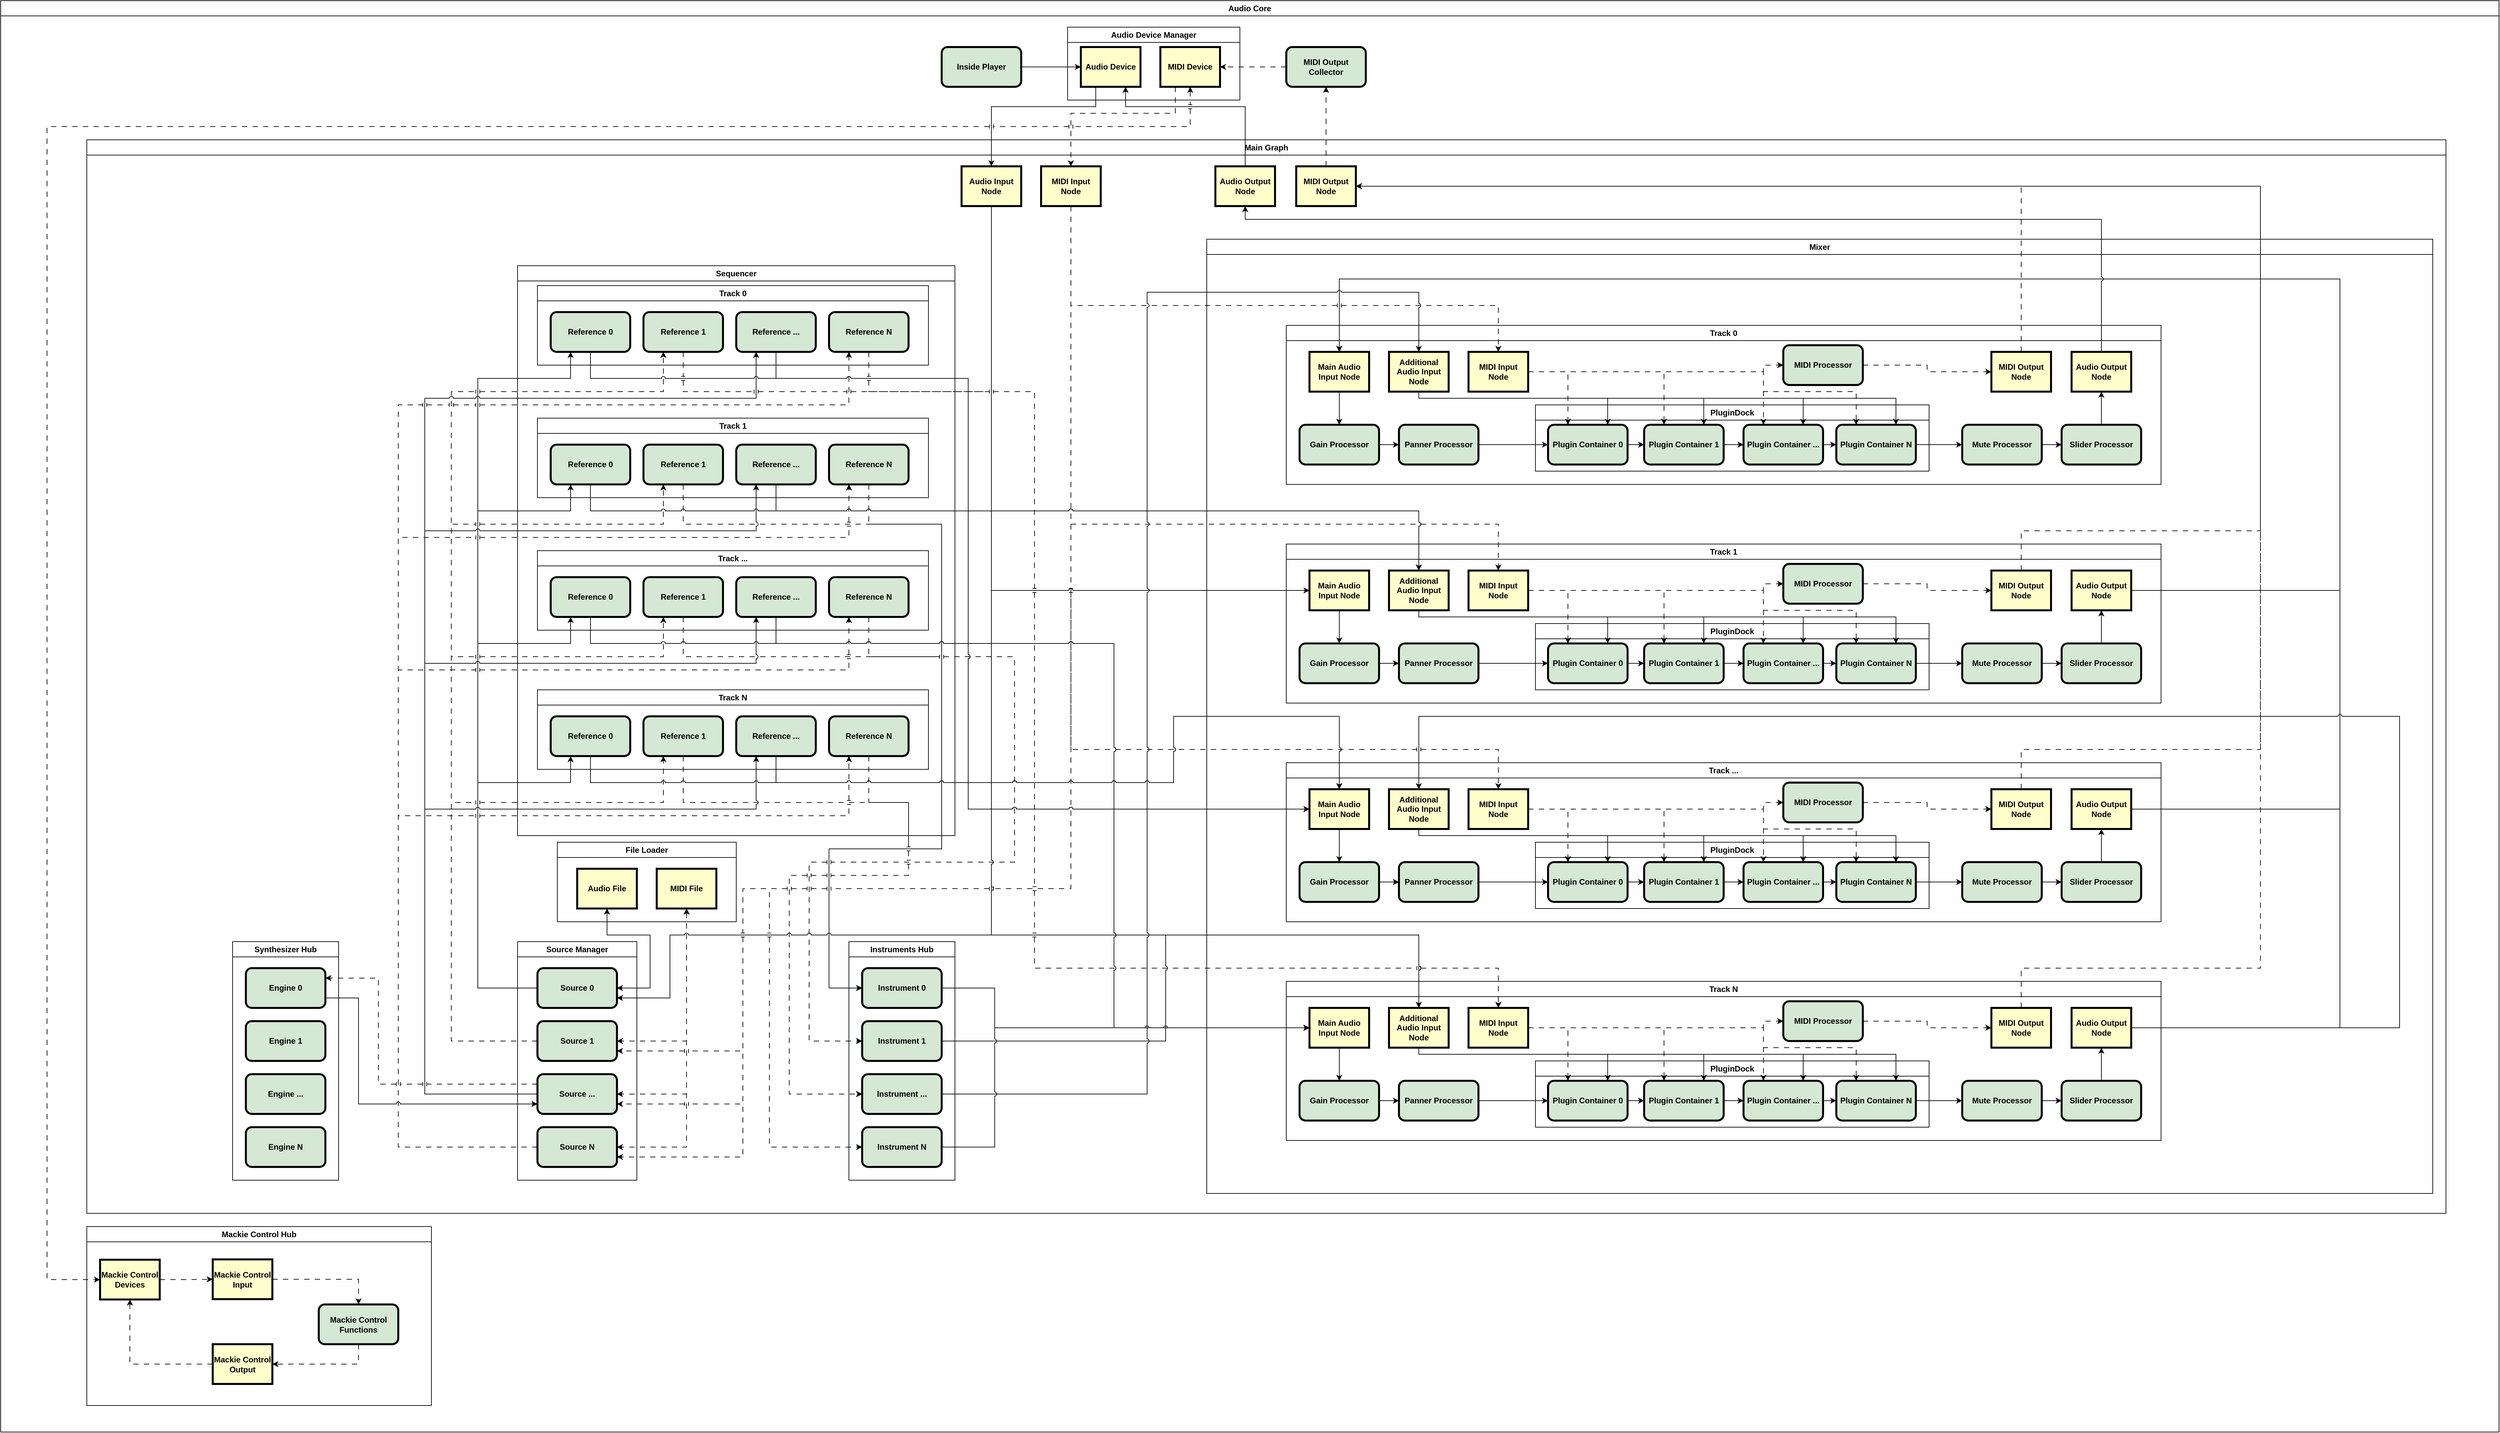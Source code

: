 <mxfile version="21.5.1" type="device">
  <diagram name="Page-1" id="c7558073-3199-34d8-9f00-42111426c3f3">
    <mxGraphModel dx="3374" dy="606" grid="1" gridSize="10" guides="1" tooltips="0" connect="1" arrows="1" fold="1" page="1" pageScale="1" pageWidth="1169" pageHeight="827" background="none" math="0" shadow="0">
      <root>
        <mxCell id="0" />
        <mxCell id="1" parent="0" />
        <mxCell id="B831sHjpxB0_YLi8JM5m-102" value="Audio Core" style="swimlane;whiteSpace=wrap;html=1;" parent="1" vertex="1">
          <mxGeometry x="-1410" y="150" width="3770" height="2160" as="geometry" />
        </mxCell>
        <mxCell id="B831sHjpxB0_YLi8JM5m-99" value="Main Graph" style="swimlane;whiteSpace=wrap;html=1;" parent="B831sHjpxB0_YLi8JM5m-102" vertex="1">
          <mxGeometry x="130" y="210" width="3560" height="1620" as="geometry" />
        </mxCell>
        <mxCell id="AtWlIe7YsETMCQWezD30-1" value="Sequencer" style="swimlane;whiteSpace=wrap;html=1;" parent="B831sHjpxB0_YLi8JM5m-99" vertex="1">
          <mxGeometry x="650" y="190" width="660" height="860" as="geometry" />
        </mxCell>
        <mxCell id="AtWlIe7YsETMCQWezD30-7" value="Track 0" style="swimlane;whiteSpace=wrap;html=1;" parent="AtWlIe7YsETMCQWezD30-1" vertex="1">
          <mxGeometry x="30" y="30" width="590" height="120" as="geometry" />
        </mxCell>
        <mxCell id="AtWlIe7YsETMCQWezD30-8" value="Reference 0" style="rounded=1;whiteSpace=wrap;strokeWidth=3;fillColor=#d5e8d4;strokeColor=#000000;fontStyle=1" parent="AtWlIe7YsETMCQWezD30-7" vertex="1">
          <mxGeometry x="20" y="40" width="120" height="60" as="geometry" />
        </mxCell>
        <mxCell id="AtWlIe7YsETMCQWezD30-9" value="Reference 1" style="rounded=1;whiteSpace=wrap;strokeWidth=3;fillColor=#d5e8d4;strokeColor=#000000;fontStyle=1" parent="AtWlIe7YsETMCQWezD30-7" vertex="1">
          <mxGeometry x="160" y="40" width="120" height="60" as="geometry" />
        </mxCell>
        <mxCell id="AtWlIe7YsETMCQWezD30-10" value="Reference ..." style="rounded=1;whiteSpace=wrap;strokeWidth=3;fillColor=#d5e8d4;strokeColor=#000000;fontStyle=1" parent="AtWlIe7YsETMCQWezD30-7" vertex="1">
          <mxGeometry x="300" y="40" width="120" height="60" as="geometry" />
        </mxCell>
        <mxCell id="AtWlIe7YsETMCQWezD30-11" value="Reference N" style="rounded=1;whiteSpace=wrap;strokeWidth=3;fillColor=#d5e8d4;strokeColor=#000000;fontStyle=1" parent="AtWlIe7YsETMCQWezD30-7" vertex="1">
          <mxGeometry x="440" y="40" width="120" height="60" as="geometry" />
        </mxCell>
        <mxCell id="AtWlIe7YsETMCQWezD30-12" value="Track 1" style="swimlane;whiteSpace=wrap;html=1;" parent="AtWlIe7YsETMCQWezD30-1" vertex="1">
          <mxGeometry x="30" y="230" width="590" height="120" as="geometry" />
        </mxCell>
        <mxCell id="AtWlIe7YsETMCQWezD30-13" value="Reference 0" style="rounded=1;whiteSpace=wrap;strokeWidth=3;fillColor=#d5e8d4;strokeColor=#000000;fontStyle=1" parent="AtWlIe7YsETMCQWezD30-12" vertex="1">
          <mxGeometry x="20" y="40" width="120" height="60" as="geometry" />
        </mxCell>
        <mxCell id="AtWlIe7YsETMCQWezD30-14" value="Reference 1" style="rounded=1;whiteSpace=wrap;strokeWidth=3;fillColor=#d5e8d4;strokeColor=#000000;fontStyle=1" parent="AtWlIe7YsETMCQWezD30-12" vertex="1">
          <mxGeometry x="160" y="40" width="120" height="60" as="geometry" />
        </mxCell>
        <mxCell id="AtWlIe7YsETMCQWezD30-15" value="Reference ..." style="rounded=1;whiteSpace=wrap;strokeWidth=3;fillColor=#d5e8d4;strokeColor=#000000;fontStyle=1" parent="AtWlIe7YsETMCQWezD30-12" vertex="1">
          <mxGeometry x="300" y="40" width="120" height="60" as="geometry" />
        </mxCell>
        <mxCell id="AtWlIe7YsETMCQWezD30-16" value="Reference N" style="rounded=1;whiteSpace=wrap;strokeWidth=3;fillColor=#d5e8d4;strokeColor=#000000;fontStyle=1" parent="AtWlIe7YsETMCQWezD30-12" vertex="1">
          <mxGeometry x="440" y="40" width="120" height="60" as="geometry" />
        </mxCell>
        <mxCell id="AtWlIe7YsETMCQWezD30-17" value="Track ..." style="swimlane;whiteSpace=wrap;html=1;" parent="AtWlIe7YsETMCQWezD30-1" vertex="1">
          <mxGeometry x="30" y="430" width="590" height="120" as="geometry" />
        </mxCell>
        <mxCell id="AtWlIe7YsETMCQWezD30-18" value="Reference 0" style="rounded=1;whiteSpace=wrap;strokeWidth=3;fillColor=#d5e8d4;strokeColor=#000000;fontStyle=1" parent="AtWlIe7YsETMCQWezD30-17" vertex="1">
          <mxGeometry x="20" y="40" width="120" height="60" as="geometry" />
        </mxCell>
        <mxCell id="AtWlIe7YsETMCQWezD30-19" value="Reference 1" style="rounded=1;whiteSpace=wrap;strokeWidth=3;fillColor=#d5e8d4;strokeColor=#000000;fontStyle=1" parent="AtWlIe7YsETMCQWezD30-17" vertex="1">
          <mxGeometry x="160" y="40" width="120" height="60" as="geometry" />
        </mxCell>
        <mxCell id="AtWlIe7YsETMCQWezD30-20" value="Reference ..." style="rounded=1;whiteSpace=wrap;strokeWidth=3;fillColor=#d5e8d4;strokeColor=#000000;fontStyle=1" parent="AtWlIe7YsETMCQWezD30-17" vertex="1">
          <mxGeometry x="300" y="40" width="120" height="60" as="geometry" />
        </mxCell>
        <mxCell id="AtWlIe7YsETMCQWezD30-21" value="Reference N" style="rounded=1;whiteSpace=wrap;strokeWidth=3;fillColor=#d5e8d4;strokeColor=#000000;fontStyle=1" parent="AtWlIe7YsETMCQWezD30-17" vertex="1">
          <mxGeometry x="440" y="40" width="120" height="60" as="geometry" />
        </mxCell>
        <mxCell id="AtWlIe7YsETMCQWezD30-22" value="Track N" style="swimlane;whiteSpace=wrap;html=1;" parent="AtWlIe7YsETMCQWezD30-1" vertex="1">
          <mxGeometry x="30" y="640" width="590" height="120" as="geometry" />
        </mxCell>
        <mxCell id="AtWlIe7YsETMCQWezD30-23" value="Reference 0" style="rounded=1;whiteSpace=wrap;strokeWidth=3;fillColor=#d5e8d4;strokeColor=#000000;fontStyle=1" parent="AtWlIe7YsETMCQWezD30-22" vertex="1">
          <mxGeometry x="20" y="40" width="120" height="60" as="geometry" />
        </mxCell>
        <mxCell id="AtWlIe7YsETMCQWezD30-24" value="Reference 1" style="rounded=1;whiteSpace=wrap;strokeWidth=3;fillColor=#d5e8d4;strokeColor=#000000;fontStyle=1" parent="AtWlIe7YsETMCQWezD30-22" vertex="1">
          <mxGeometry x="160" y="40" width="120" height="60" as="geometry" />
        </mxCell>
        <mxCell id="AtWlIe7YsETMCQWezD30-25" value="Reference ..." style="rounded=1;whiteSpace=wrap;strokeWidth=3;fillColor=#d5e8d4;strokeColor=#000000;fontStyle=1" parent="AtWlIe7YsETMCQWezD30-22" vertex="1">
          <mxGeometry x="300" y="40" width="120" height="60" as="geometry" />
        </mxCell>
        <mxCell id="AtWlIe7YsETMCQWezD30-26" value="Reference N" style="rounded=1;whiteSpace=wrap;strokeWidth=3;fillColor=#d5e8d4;strokeColor=#000000;fontStyle=1" parent="AtWlIe7YsETMCQWezD30-22" vertex="1">
          <mxGeometry x="440" y="40" width="120" height="60" as="geometry" />
        </mxCell>
        <mxCell id="AtWlIe7YsETMCQWezD30-2" value="Instruments Hub" style="swimlane;whiteSpace=wrap;html=1;" parent="B831sHjpxB0_YLi8JM5m-99" vertex="1">
          <mxGeometry x="1150" y="1210" width="160" height="360" as="geometry" />
        </mxCell>
        <mxCell id="AtWlIe7YsETMCQWezD30-3" value="Instrument 0" style="rounded=1;whiteSpace=wrap;strokeWidth=3;fillColor=#d5e8d4;strokeColor=#000000;fontStyle=1" parent="AtWlIe7YsETMCQWezD30-2" vertex="1">
          <mxGeometry x="20" y="40" width="120" height="60" as="geometry" />
        </mxCell>
        <mxCell id="AtWlIe7YsETMCQWezD30-4" value="Instrument 1" style="rounded=1;whiteSpace=wrap;strokeWidth=3;fillColor=#d5e8d4;strokeColor=#000000;fontStyle=1" parent="AtWlIe7YsETMCQWezD30-2" vertex="1">
          <mxGeometry x="20" y="120" width="120" height="60" as="geometry" />
        </mxCell>
        <mxCell id="AtWlIe7YsETMCQWezD30-5" value="Instrument ..." style="rounded=1;whiteSpace=wrap;strokeWidth=3;fillColor=#d5e8d4;strokeColor=#000000;fontStyle=1" parent="AtWlIe7YsETMCQWezD30-2" vertex="1">
          <mxGeometry x="20" y="200" width="120" height="60" as="geometry" />
        </mxCell>
        <mxCell id="AtWlIe7YsETMCQWezD30-6" value="Instrument N" style="rounded=1;whiteSpace=wrap;strokeWidth=3;fillColor=#d5e8d4;strokeColor=#000000;fontStyle=1" parent="AtWlIe7YsETMCQWezD30-2" vertex="1">
          <mxGeometry x="20" y="280" width="120" height="60" as="geometry" />
        </mxCell>
        <mxCell id="AtWlIe7YsETMCQWezD30-33" style="edgeStyle=orthogonalEdgeStyle;rounded=0;orthogonalLoop=1;jettySize=auto;html=1;entryX=0;entryY=0.5;entryDx=0;entryDy=0;dashed=1;dashPattern=8 8;jumpStyle=line;" parent="B831sHjpxB0_YLi8JM5m-99" source="AtWlIe7YsETMCQWezD30-14" target="AtWlIe7YsETMCQWezD30-3" edge="1">
          <mxGeometry relative="1" as="geometry">
            <Array as="points">
              <mxPoint x="900" y="580" />
              <mxPoint x="1290" y="580" />
              <mxPoint x="1290" y="1070" />
              <mxPoint x="1120" y="1070" />
              <mxPoint x="1120" y="1280" />
            </Array>
          </mxGeometry>
        </mxCell>
        <mxCell id="AtWlIe7YsETMCQWezD30-34" style="edgeStyle=orthogonalEdgeStyle;rounded=0;orthogonalLoop=1;jettySize=auto;html=1;entryX=0;entryY=0.5;entryDx=0;entryDy=0;dashed=1;dashPattern=8 8;jumpStyle=line;" parent="B831sHjpxB0_YLi8JM5m-99" source="AtWlIe7YsETMCQWezD30-16" target="AtWlIe7YsETMCQWezD30-3" edge="1">
          <mxGeometry relative="1" as="geometry">
            <Array as="points">
              <mxPoint x="1180" y="580" />
              <mxPoint x="1290" y="580" />
              <mxPoint x="1290" y="1070" />
              <mxPoint x="1120" y="1070" />
              <mxPoint x="1120" y="1280" />
            </Array>
          </mxGeometry>
        </mxCell>
        <mxCell id="AtWlIe7YsETMCQWezD30-38" style="edgeStyle=orthogonalEdgeStyle;rounded=0;orthogonalLoop=1;jettySize=auto;html=1;entryX=0;entryY=0.5;entryDx=0;entryDy=0;dashed=1;dashPattern=8 8;jumpStyle=line;" parent="B831sHjpxB0_YLi8JM5m-99" source="AtWlIe7YsETMCQWezD30-19" target="AtWlIe7YsETMCQWezD30-4" edge="1">
          <mxGeometry relative="1" as="geometry">
            <Array as="points">
              <mxPoint x="900" y="780" />
              <mxPoint x="1400" y="780" />
              <mxPoint x="1400" y="1090" />
              <mxPoint x="1090" y="1090" />
              <mxPoint x="1090" y="1360" />
            </Array>
          </mxGeometry>
        </mxCell>
        <mxCell id="AtWlIe7YsETMCQWezD30-39" style="edgeStyle=orthogonalEdgeStyle;rounded=0;orthogonalLoop=1;jettySize=auto;html=1;entryX=0;entryY=0.5;entryDx=0;entryDy=0;dashed=1;dashPattern=8 8;jumpStyle=line;" parent="B831sHjpxB0_YLi8JM5m-99" source="AtWlIe7YsETMCQWezD30-21" target="AtWlIe7YsETMCQWezD30-4" edge="1">
          <mxGeometry relative="1" as="geometry">
            <Array as="points">
              <mxPoint x="1180" y="780" />
              <mxPoint x="1400" y="780" />
              <mxPoint x="1400" y="1090" />
              <mxPoint x="1090" y="1090" />
              <mxPoint x="1090" y="1360" />
            </Array>
          </mxGeometry>
        </mxCell>
        <mxCell id="AtWlIe7YsETMCQWezD30-41" style="edgeStyle=orthogonalEdgeStyle;rounded=0;orthogonalLoop=1;jettySize=auto;html=1;entryX=0;entryY=0.5;entryDx=0;entryDy=0;exitX=0.5;exitY=1;exitDx=0;exitDy=0;dashed=1;dashPattern=8 8;jumpStyle=line;" parent="B831sHjpxB0_YLi8JM5m-99" source="AtWlIe7YsETMCQWezD30-24" target="AtWlIe7YsETMCQWezD30-5" edge="1">
          <mxGeometry relative="1" as="geometry">
            <Array as="points">
              <mxPoint x="900" y="1000" />
              <mxPoint x="1240" y="1000" />
              <mxPoint x="1240" y="1110" />
              <mxPoint x="1060" y="1110" />
              <mxPoint x="1060" y="1440" />
            </Array>
          </mxGeometry>
        </mxCell>
        <mxCell id="AtWlIe7YsETMCQWezD30-42" style="edgeStyle=orthogonalEdgeStyle;rounded=0;orthogonalLoop=1;jettySize=auto;html=1;entryX=0;entryY=0.5;entryDx=0;entryDy=0;dashed=1;dashPattern=8 8;jumpStyle=line;" parent="B831sHjpxB0_YLi8JM5m-99" source="AtWlIe7YsETMCQWezD30-26" target="AtWlIe7YsETMCQWezD30-5" edge="1">
          <mxGeometry relative="1" as="geometry">
            <Array as="points">
              <mxPoint x="1180" y="1000" />
              <mxPoint x="1240" y="1000" />
              <mxPoint x="1240" y="1110" />
              <mxPoint x="1060" y="1110" />
              <mxPoint x="1060" y="1440" />
            </Array>
          </mxGeometry>
        </mxCell>
        <mxCell id="AtWlIe7YsETMCQWezD30-53" value="Source Manager" style="swimlane;whiteSpace=wrap;html=1;" parent="B831sHjpxB0_YLi8JM5m-99" vertex="1">
          <mxGeometry x="650" y="1210" width="180" height="360" as="geometry" />
        </mxCell>
        <mxCell id="AtWlIe7YsETMCQWezD30-54" value="Source 0" style="rounded=1;whiteSpace=wrap;strokeWidth=3;fillColor=#d5e8d4;strokeColor=#000000;fontStyle=1" parent="AtWlIe7YsETMCQWezD30-53" vertex="1">
          <mxGeometry x="30" y="40" width="120" height="60" as="geometry" />
        </mxCell>
        <mxCell id="AtWlIe7YsETMCQWezD30-55" value="Source 1" style="rounded=1;whiteSpace=wrap;strokeWidth=3;fillColor=#d5e8d4;strokeColor=#000000;fontStyle=1" parent="AtWlIe7YsETMCQWezD30-53" vertex="1">
          <mxGeometry x="30" y="120" width="120" height="60" as="geometry" />
        </mxCell>
        <mxCell id="AtWlIe7YsETMCQWezD30-56" value="Source ..." style="rounded=1;whiteSpace=wrap;strokeWidth=3;fillColor=#d5e8d4;strokeColor=#000000;fontStyle=1" parent="AtWlIe7YsETMCQWezD30-53" vertex="1">
          <mxGeometry x="30" y="200" width="120" height="60" as="geometry" />
        </mxCell>
        <mxCell id="AtWlIe7YsETMCQWezD30-57" value="Source N" style="rounded=1;whiteSpace=wrap;strokeWidth=3;fillColor=#d5e8d4;strokeColor=#000000;fontStyle=1" parent="AtWlIe7YsETMCQWezD30-53" vertex="1">
          <mxGeometry x="30" y="280" width="120" height="60" as="geometry" />
        </mxCell>
        <mxCell id="AtWlIe7YsETMCQWezD30-58" style="edgeStyle=orthogonalEdgeStyle;rounded=0;orthogonalLoop=1;jettySize=auto;html=1;entryX=0.25;entryY=1;entryDx=0;entryDy=0;jumpStyle=arc;" parent="B831sHjpxB0_YLi8JM5m-99" source="AtWlIe7YsETMCQWezD30-54" target="AtWlIe7YsETMCQWezD30-8" edge="1">
          <mxGeometry relative="1" as="geometry">
            <Array as="points">
              <mxPoint x="590" y="1280" />
              <mxPoint x="590" y="360" />
              <mxPoint x="730" y="360" />
            </Array>
          </mxGeometry>
        </mxCell>
        <mxCell id="AtWlIe7YsETMCQWezD30-59" style="edgeStyle=orthogonalEdgeStyle;rounded=0;orthogonalLoop=1;jettySize=auto;html=1;entryX=0.25;entryY=1;entryDx=0;entryDy=0;jumpStyle=arc;" parent="B831sHjpxB0_YLi8JM5m-99" source="AtWlIe7YsETMCQWezD30-54" target="AtWlIe7YsETMCQWezD30-13" edge="1">
          <mxGeometry relative="1" as="geometry">
            <Array as="points">
              <mxPoint x="590" y="1280" />
              <mxPoint x="590" y="560" />
              <mxPoint x="730" y="560" />
            </Array>
          </mxGeometry>
        </mxCell>
        <mxCell id="AtWlIe7YsETMCQWezD30-60" style="edgeStyle=orthogonalEdgeStyle;rounded=0;orthogonalLoop=1;jettySize=auto;html=1;entryX=0.25;entryY=1;entryDx=0;entryDy=0;jumpStyle=arc;" parent="B831sHjpxB0_YLi8JM5m-99" source="AtWlIe7YsETMCQWezD30-54" target="AtWlIe7YsETMCQWezD30-18" edge="1">
          <mxGeometry relative="1" as="geometry">
            <Array as="points">
              <mxPoint x="590" y="1280" />
              <mxPoint x="590" y="760" />
              <mxPoint x="730" y="760" />
            </Array>
          </mxGeometry>
        </mxCell>
        <mxCell id="AtWlIe7YsETMCQWezD30-61" style="edgeStyle=orthogonalEdgeStyle;rounded=0;orthogonalLoop=1;jettySize=auto;html=1;entryX=0.25;entryY=1;entryDx=0;entryDy=0;jumpStyle=arc;" parent="B831sHjpxB0_YLi8JM5m-99" source="AtWlIe7YsETMCQWezD30-54" target="AtWlIe7YsETMCQWezD30-23" edge="1">
          <mxGeometry relative="1" as="geometry">
            <Array as="points">
              <mxPoint x="590" y="1280" />
              <mxPoint x="590" y="970" />
              <mxPoint x="730" y="970" />
            </Array>
          </mxGeometry>
        </mxCell>
        <mxCell id="AtWlIe7YsETMCQWezD30-62" style="edgeStyle=orthogonalEdgeStyle;rounded=0;orthogonalLoop=1;jettySize=auto;html=1;entryX=0.25;entryY=1;entryDx=0;entryDy=0;dashed=1;dashPattern=8 8;jumpStyle=line;" parent="B831sHjpxB0_YLi8JM5m-99" source="AtWlIe7YsETMCQWezD30-55" target="AtWlIe7YsETMCQWezD30-9" edge="1">
          <mxGeometry relative="1" as="geometry">
            <Array as="points">
              <mxPoint x="550" y="1360" />
              <mxPoint x="550" y="380" />
              <mxPoint x="870" y="380" />
            </Array>
          </mxGeometry>
        </mxCell>
        <mxCell id="AtWlIe7YsETMCQWezD30-63" style="edgeStyle=orthogonalEdgeStyle;rounded=0;orthogonalLoop=1;jettySize=auto;html=1;entryX=0.25;entryY=1;entryDx=0;entryDy=0;dashed=1;dashPattern=8 8;jumpStyle=line;" parent="B831sHjpxB0_YLi8JM5m-99" source="AtWlIe7YsETMCQWezD30-55" target="AtWlIe7YsETMCQWezD30-14" edge="1">
          <mxGeometry relative="1" as="geometry">
            <Array as="points">
              <mxPoint x="550" y="1360" />
              <mxPoint x="550" y="580" />
              <mxPoint x="870" y="580" />
            </Array>
          </mxGeometry>
        </mxCell>
        <mxCell id="AtWlIe7YsETMCQWezD30-64" style="edgeStyle=orthogonalEdgeStyle;rounded=0;orthogonalLoop=1;jettySize=auto;html=1;entryX=0.25;entryY=1;entryDx=0;entryDy=0;dashed=1;dashPattern=8 8;jumpStyle=line;" parent="B831sHjpxB0_YLi8JM5m-99" source="AtWlIe7YsETMCQWezD30-55" target="AtWlIe7YsETMCQWezD30-19" edge="1">
          <mxGeometry relative="1" as="geometry">
            <Array as="points">
              <mxPoint x="550" y="1360" />
              <mxPoint x="550" y="780" />
              <mxPoint x="870" y="780" />
            </Array>
          </mxGeometry>
        </mxCell>
        <mxCell id="AtWlIe7YsETMCQWezD30-65" style="edgeStyle=orthogonalEdgeStyle;rounded=0;orthogonalLoop=1;jettySize=auto;html=1;entryX=0.25;entryY=1;entryDx=0;entryDy=0;dashed=1;dashPattern=8 8;jumpStyle=line;" parent="B831sHjpxB0_YLi8JM5m-99" source="AtWlIe7YsETMCQWezD30-55" target="AtWlIe7YsETMCQWezD30-24" edge="1">
          <mxGeometry relative="1" as="geometry">
            <Array as="points">
              <mxPoint x="550" y="1360" />
              <mxPoint x="550" y="1000" />
              <mxPoint x="870" y="1000" />
            </Array>
          </mxGeometry>
        </mxCell>
        <mxCell id="AtWlIe7YsETMCQWezD30-66" style="edgeStyle=orthogonalEdgeStyle;rounded=0;orthogonalLoop=1;jettySize=auto;html=1;entryX=0.25;entryY=1;entryDx=0;entryDy=0;jumpStyle=arc;" parent="B831sHjpxB0_YLi8JM5m-99" source="AtWlIe7YsETMCQWezD30-56" target="AtWlIe7YsETMCQWezD30-10" edge="1">
          <mxGeometry relative="1" as="geometry">
            <Array as="points">
              <mxPoint x="510" y="1440" />
              <mxPoint x="510" y="390" />
              <mxPoint x="1010" y="390" />
            </Array>
          </mxGeometry>
        </mxCell>
        <mxCell id="AtWlIe7YsETMCQWezD30-67" style="edgeStyle=orthogonalEdgeStyle;rounded=0;orthogonalLoop=1;jettySize=auto;html=1;entryX=0.25;entryY=1;entryDx=0;entryDy=0;jumpStyle=arc;" parent="B831sHjpxB0_YLi8JM5m-99" source="AtWlIe7YsETMCQWezD30-56" target="AtWlIe7YsETMCQWezD30-15" edge="1">
          <mxGeometry relative="1" as="geometry">
            <Array as="points">
              <mxPoint x="510" y="1440" />
              <mxPoint x="510" y="590" />
              <mxPoint x="1010" y="590" />
            </Array>
          </mxGeometry>
        </mxCell>
        <mxCell id="AtWlIe7YsETMCQWezD30-68" style="edgeStyle=orthogonalEdgeStyle;rounded=0;orthogonalLoop=1;jettySize=auto;html=1;entryX=0.25;entryY=1;entryDx=0;entryDy=0;jumpStyle=arc;" parent="B831sHjpxB0_YLi8JM5m-99" source="AtWlIe7YsETMCQWezD30-56" target="AtWlIe7YsETMCQWezD30-20" edge="1">
          <mxGeometry relative="1" as="geometry">
            <Array as="points">
              <mxPoint x="510" y="1440" />
              <mxPoint x="510" y="790" />
              <mxPoint x="1010" y="790" />
            </Array>
          </mxGeometry>
        </mxCell>
        <mxCell id="AtWlIe7YsETMCQWezD30-69" style="edgeStyle=orthogonalEdgeStyle;rounded=0;orthogonalLoop=1;jettySize=auto;html=1;entryX=0.25;entryY=1;entryDx=0;entryDy=0;jumpStyle=arc;" parent="B831sHjpxB0_YLi8JM5m-99" source="AtWlIe7YsETMCQWezD30-56" target="AtWlIe7YsETMCQWezD30-25" edge="1">
          <mxGeometry relative="1" as="geometry">
            <Array as="points">
              <mxPoint x="510" y="1440" />
              <mxPoint x="510" y="1010" />
              <mxPoint x="1010" y="1010" />
            </Array>
          </mxGeometry>
        </mxCell>
        <mxCell id="AtWlIe7YsETMCQWezD30-70" style="edgeStyle=orthogonalEdgeStyle;rounded=0;orthogonalLoop=1;jettySize=auto;html=1;entryX=0.25;entryY=1;entryDx=0;entryDy=0;dashed=1;dashPattern=8 8;jumpStyle=line;" parent="B831sHjpxB0_YLi8JM5m-99" source="AtWlIe7YsETMCQWezD30-57" target="AtWlIe7YsETMCQWezD30-11" edge="1">
          <mxGeometry relative="1" as="geometry">
            <Array as="points">
              <mxPoint x="470" y="1520" />
              <mxPoint x="470" y="400" />
              <mxPoint x="1150" y="400" />
            </Array>
          </mxGeometry>
        </mxCell>
        <mxCell id="AtWlIe7YsETMCQWezD30-71" style="edgeStyle=orthogonalEdgeStyle;rounded=0;orthogonalLoop=1;jettySize=auto;html=1;entryX=0.25;entryY=1;entryDx=0;entryDy=0;dashed=1;dashPattern=8 8;jumpStyle=line;" parent="B831sHjpxB0_YLi8JM5m-99" source="AtWlIe7YsETMCQWezD30-57" target="AtWlIe7YsETMCQWezD30-16" edge="1">
          <mxGeometry relative="1" as="geometry">
            <Array as="points">
              <mxPoint x="470" y="1520" />
              <mxPoint x="470" y="600" />
              <mxPoint x="1150" y="600" />
            </Array>
          </mxGeometry>
        </mxCell>
        <mxCell id="AtWlIe7YsETMCQWezD30-72" style="edgeStyle=orthogonalEdgeStyle;rounded=0;orthogonalLoop=1;jettySize=auto;html=1;entryX=0.25;entryY=1;entryDx=0;entryDy=0;dashed=1;dashPattern=8 8;jumpStyle=line;" parent="B831sHjpxB0_YLi8JM5m-99" source="AtWlIe7YsETMCQWezD30-57" target="AtWlIe7YsETMCQWezD30-21" edge="1">
          <mxGeometry relative="1" as="geometry">
            <Array as="points">
              <mxPoint x="470" y="1520" />
              <mxPoint x="470" y="800" />
              <mxPoint x="1150" y="800" />
            </Array>
          </mxGeometry>
        </mxCell>
        <mxCell id="AtWlIe7YsETMCQWezD30-73" style="edgeStyle=orthogonalEdgeStyle;rounded=0;orthogonalLoop=1;jettySize=auto;html=1;entryX=0.25;entryY=1;entryDx=0;entryDy=0;dashed=1;dashPattern=8 8;jumpStyle=line;" parent="B831sHjpxB0_YLi8JM5m-99" source="AtWlIe7YsETMCQWezD30-57" target="AtWlIe7YsETMCQWezD30-26" edge="1">
          <mxGeometry relative="1" as="geometry">
            <Array as="points">
              <mxPoint x="470" y="1520" />
              <mxPoint x="470" y="1020" />
              <mxPoint x="1150" y="1020" />
            </Array>
          </mxGeometry>
        </mxCell>
        <mxCell id="AtWlIe7YsETMCQWezD30-74" value="File Loader" style="swimlane;whiteSpace=wrap;html=1;" parent="B831sHjpxB0_YLi8JM5m-99" vertex="1">
          <mxGeometry x="710" y="1060" width="270" height="120" as="geometry" />
        </mxCell>
        <mxCell id="AtWlIe7YsETMCQWezD30-75" value="Audio File" style="whiteSpace=wrap;align=center;verticalAlign=middle;fontStyle=1;strokeWidth=3;fillColor=#FFFFCC" parent="AtWlIe7YsETMCQWezD30-74" vertex="1">
          <mxGeometry x="30" y="40" width="90" height="60" as="geometry" />
        </mxCell>
        <mxCell id="AtWlIe7YsETMCQWezD30-76" value="MIDI File" style="whiteSpace=wrap;align=center;verticalAlign=middle;fontStyle=1;strokeWidth=3;fillColor=#FFFFCC" parent="AtWlIe7YsETMCQWezD30-74" vertex="1">
          <mxGeometry x="150" y="40" width="90" height="60" as="geometry" />
        </mxCell>
        <mxCell id="AtWlIe7YsETMCQWezD30-77" style="edgeStyle=orthogonalEdgeStyle;rounded=0;orthogonalLoop=1;jettySize=auto;html=1;entryX=1;entryY=0.5;entryDx=0;entryDy=0;startArrow=classic;startFill=1;exitX=0.5;exitY=1;exitDx=0;exitDy=0;" parent="B831sHjpxB0_YLi8JM5m-99" source="AtWlIe7YsETMCQWezD30-75" target="AtWlIe7YsETMCQWezD30-54" edge="1">
          <mxGeometry relative="1" as="geometry">
            <Array as="points">
              <mxPoint x="785" y="1200" />
              <mxPoint x="850" y="1200" />
              <mxPoint x="850" y="1280" />
            </Array>
          </mxGeometry>
        </mxCell>
        <mxCell id="AtWlIe7YsETMCQWezD30-78" style="edgeStyle=orthogonalEdgeStyle;rounded=0;orthogonalLoop=1;jettySize=auto;html=1;entryX=1;entryY=0.5;entryDx=0;entryDy=0;dashed=1;dashPattern=8 8;startArrow=classic;startFill=1;exitX=0.5;exitY=1;exitDx=0;exitDy=0;" parent="B831sHjpxB0_YLi8JM5m-99" source="AtWlIe7YsETMCQWezD30-76" target="AtWlIe7YsETMCQWezD30-55" edge="1">
          <mxGeometry relative="1" as="geometry">
            <Array as="points">
              <mxPoint x="905" y="1360" />
            </Array>
          </mxGeometry>
        </mxCell>
        <mxCell id="AtWlIe7YsETMCQWezD30-79" style="edgeStyle=orthogonalEdgeStyle;rounded=0;orthogonalLoop=1;jettySize=auto;html=1;entryX=1;entryY=0.5;entryDx=0;entryDy=0;dashed=1;dashPattern=8 8;startArrow=classic;startFill=1;exitX=0.5;exitY=1;exitDx=0;exitDy=0;" parent="B831sHjpxB0_YLi8JM5m-99" source="AtWlIe7YsETMCQWezD30-76" target="AtWlIe7YsETMCQWezD30-56" edge="1">
          <mxGeometry relative="1" as="geometry">
            <Array as="points">
              <mxPoint x="905" y="1440" />
            </Array>
          </mxGeometry>
        </mxCell>
        <mxCell id="AtWlIe7YsETMCQWezD30-80" style="edgeStyle=orthogonalEdgeStyle;rounded=0;orthogonalLoop=1;jettySize=auto;html=1;entryX=1;entryY=0.5;entryDx=0;entryDy=0;dashed=1;dashPattern=8 8;startArrow=classic;startFill=1;exitX=0.5;exitY=1;exitDx=0;exitDy=0;" parent="B831sHjpxB0_YLi8JM5m-99" source="AtWlIe7YsETMCQWezD30-76" target="AtWlIe7YsETMCQWezD30-57" edge="1">
          <mxGeometry relative="1" as="geometry">
            <Array as="points">
              <mxPoint x="905" y="1520" />
            </Array>
          </mxGeometry>
        </mxCell>
        <mxCell id="AtWlIe7YsETMCQWezD30-85" value="Synthesizer Hub" style="swimlane;whiteSpace=wrap;html=1;" parent="B831sHjpxB0_YLi8JM5m-99" vertex="1">
          <mxGeometry x="220" y="1210" width="160" height="360" as="geometry" />
        </mxCell>
        <mxCell id="AtWlIe7YsETMCQWezD30-86" value="Engine 0" style="rounded=1;whiteSpace=wrap;strokeWidth=3;fillColor=#d5e8d4;strokeColor=#000000;fontStyle=1" parent="AtWlIe7YsETMCQWezD30-85" vertex="1">
          <mxGeometry x="20" y="40" width="120" height="60" as="geometry" />
        </mxCell>
        <mxCell id="AtWlIe7YsETMCQWezD30-87" value="Engine 1" style="rounded=1;whiteSpace=wrap;strokeWidth=3;fillColor=#d5e8d4;strokeColor=#000000;fontStyle=1" parent="AtWlIe7YsETMCQWezD30-85" vertex="1">
          <mxGeometry x="20" y="120" width="120" height="60" as="geometry" />
        </mxCell>
        <mxCell id="AtWlIe7YsETMCQWezD30-88" value="Engine ..." style="rounded=1;whiteSpace=wrap;strokeWidth=3;fillColor=#d5e8d4;strokeColor=#000000;fontStyle=1" parent="AtWlIe7YsETMCQWezD30-85" vertex="1">
          <mxGeometry x="20" y="200" width="120" height="60" as="geometry" />
        </mxCell>
        <mxCell id="AtWlIe7YsETMCQWezD30-89" value="Engine N" style="rounded=1;whiteSpace=wrap;strokeWidth=3;fillColor=#d5e8d4;strokeColor=#000000;fontStyle=1" parent="AtWlIe7YsETMCQWezD30-85" vertex="1">
          <mxGeometry x="20" y="280" width="120" height="60" as="geometry" />
        </mxCell>
        <mxCell id="AtWlIe7YsETMCQWezD30-90" style="edgeStyle=orthogonalEdgeStyle;rounded=0;orthogonalLoop=1;jettySize=auto;html=1;exitX=0;exitY=0.25;exitDx=0;exitDy=0;entryX=1;entryY=0.25;entryDx=0;entryDy=0;dashed=1;dashPattern=8 8;jumpStyle=line;" parent="B831sHjpxB0_YLi8JM5m-99" source="AtWlIe7YsETMCQWezD30-56" target="AtWlIe7YsETMCQWezD30-86" edge="1">
          <mxGeometry relative="1" as="geometry">
            <Array as="points">
              <mxPoint x="440" y="1425" />
              <mxPoint x="440" y="1265" />
            </Array>
          </mxGeometry>
        </mxCell>
        <mxCell id="AtWlIe7YsETMCQWezD30-92" style="edgeStyle=orthogonalEdgeStyle;rounded=0;orthogonalLoop=1;jettySize=auto;html=1;exitX=1;exitY=0.75;exitDx=0;exitDy=0;entryX=0;entryY=0.75;entryDx=0;entryDy=0;jumpStyle=arc;" parent="B831sHjpxB0_YLi8JM5m-99" source="AtWlIe7YsETMCQWezD30-86" target="AtWlIe7YsETMCQWezD30-56" edge="1">
          <mxGeometry relative="1" as="geometry">
            <Array as="points">
              <mxPoint x="410" y="1295" />
              <mxPoint x="410" y="1455" />
            </Array>
          </mxGeometry>
        </mxCell>
        <mxCell id="B831sHjpxB0_YLi8JM5m-100" value="Audio Input Node" style="whiteSpace=wrap;align=center;verticalAlign=middle;fontStyle=1;strokeWidth=3;fillColor=#FFFFCC" parent="B831sHjpxB0_YLi8JM5m-99" vertex="1">
          <mxGeometry x="1320" y="40" width="90" height="60" as="geometry" />
        </mxCell>
        <mxCell id="B831sHjpxB0_YLi8JM5m-101" value="MIDI Input Node" style="whiteSpace=wrap;align=center;verticalAlign=middle;fontStyle=1;strokeWidth=3;fillColor=#FFFFCC" parent="B831sHjpxB0_YLi8JM5m-99" vertex="1">
          <mxGeometry x="1440" y="40" width="90" height="60" as="geometry" />
        </mxCell>
        <mxCell id="B831sHjpxB0_YLi8JM5m-108" value="Audio Output Node" style="whiteSpace=wrap;align=center;verticalAlign=middle;fontStyle=1;strokeWidth=3;fillColor=#FFFFCC" parent="B831sHjpxB0_YLi8JM5m-99" vertex="1">
          <mxGeometry x="1703" y="40" width="90" height="60" as="geometry" />
        </mxCell>
        <mxCell id="B831sHjpxB0_YLi8JM5m-184" value="MIDI Output Node" style="whiteSpace=wrap;align=center;verticalAlign=middle;fontStyle=1;strokeWidth=3;fillColor=#FFFFCC" parent="B831sHjpxB0_YLi8JM5m-99" vertex="1">
          <mxGeometry x="1825" y="40" width="90" height="60" as="geometry" />
        </mxCell>
        <mxCell id="AtWlIe7YsETMCQWezD30-81" style="edgeStyle=orthogonalEdgeStyle;rounded=0;orthogonalLoop=1;jettySize=auto;html=1;entryX=1;entryY=0.75;entryDx=0;entryDy=0;jumpStyle=arc;" parent="B831sHjpxB0_YLi8JM5m-99" source="B831sHjpxB0_YLi8JM5m-100" target="AtWlIe7YsETMCQWezD30-54" edge="1">
          <mxGeometry relative="1" as="geometry">
            <Array as="points">
              <mxPoint x="1365" y="1200" />
              <mxPoint x="880" y="1200" />
              <mxPoint x="880" y="1295" />
            </Array>
          </mxGeometry>
        </mxCell>
        <mxCell id="AtWlIe7YsETMCQWezD30-49" style="edgeStyle=orthogonalEdgeStyle;rounded=0;orthogonalLoop=1;jettySize=auto;html=1;entryX=0;entryY=0.5;entryDx=0;entryDy=0;dashed=1;dashPattern=8 8;jumpStyle=line;" parent="B831sHjpxB0_YLi8JM5m-99" source="B831sHjpxB0_YLi8JM5m-101" target="AtWlIe7YsETMCQWezD30-6" edge="1">
          <mxGeometry relative="1" as="geometry">
            <Array as="points">
              <mxPoint x="1485" y="1130" />
              <mxPoint x="1030" y="1130" />
              <mxPoint x="1030" y="1520" />
            </Array>
          </mxGeometry>
        </mxCell>
        <mxCell id="AtWlIe7YsETMCQWezD30-82" style="edgeStyle=orthogonalEdgeStyle;rounded=0;orthogonalLoop=1;jettySize=auto;html=1;entryX=1;entryY=0.75;entryDx=0;entryDy=0;dashed=1;dashPattern=8 8;jumpStyle=line;" parent="B831sHjpxB0_YLi8JM5m-99" source="B831sHjpxB0_YLi8JM5m-101" target="AtWlIe7YsETMCQWezD30-55" edge="1">
          <mxGeometry relative="1" as="geometry">
            <Array as="points">
              <mxPoint x="1485" y="1130" />
              <mxPoint x="990" y="1130" />
              <mxPoint x="990" y="1375" />
            </Array>
          </mxGeometry>
        </mxCell>
        <mxCell id="AtWlIe7YsETMCQWezD30-83" style="edgeStyle=orthogonalEdgeStyle;rounded=0;orthogonalLoop=1;jettySize=auto;html=1;entryX=1;entryY=0.75;entryDx=0;entryDy=0;dashed=1;dashPattern=8 8;jumpStyle=line;" parent="B831sHjpxB0_YLi8JM5m-99" source="B831sHjpxB0_YLi8JM5m-101" target="AtWlIe7YsETMCQWezD30-56" edge="1">
          <mxGeometry relative="1" as="geometry">
            <Array as="points">
              <mxPoint x="1485" y="1130" />
              <mxPoint x="990" y="1130" />
              <mxPoint x="990" y="1455" />
            </Array>
          </mxGeometry>
        </mxCell>
        <mxCell id="AtWlIe7YsETMCQWezD30-84" style="edgeStyle=orthogonalEdgeStyle;rounded=0;orthogonalLoop=1;jettySize=auto;html=1;entryX=1;entryY=0.75;entryDx=0;entryDy=0;dashed=1;dashPattern=8 8;jumpStyle=line;" parent="B831sHjpxB0_YLi8JM5m-99" source="B831sHjpxB0_YLi8JM5m-101" target="AtWlIe7YsETMCQWezD30-57" edge="1">
          <mxGeometry relative="1" as="geometry">
            <Array as="points">
              <mxPoint x="1485" y="1130" />
              <mxPoint x="990" y="1130" />
              <mxPoint x="990" y="1535" />
            </Array>
          </mxGeometry>
        </mxCell>
        <mxCell id="B831sHjpxB0_YLi8JM5m-326" style="edgeStyle=orthogonalEdgeStyle;rounded=0;orthogonalLoop=1;jettySize=auto;html=1;entryX=0;entryY=0.5;entryDx=0;entryDy=0;jumpStyle=arc;" parent="B831sHjpxB0_YLi8JM5m-102" source="B831sHjpxB0_YLi8JM5m-100" target="B831sHjpxB0_YLi8JM5m-188" edge="1">
          <mxGeometry relative="1" as="geometry">
            <Array as="points">
              <mxPoint x="1495" y="890" />
            </Array>
          </mxGeometry>
        </mxCell>
        <mxCell id="B831sHjpxB0_YLi8JM5m-116" value="Mixer" style="swimlane;whiteSpace=wrap;html=1;" parent="B831sHjpxB0_YLi8JM5m-102" vertex="1">
          <mxGeometry x="1820" y="360" width="1850" height="1440" as="geometry" />
        </mxCell>
        <mxCell id="B831sHjpxB0_YLi8JM5m-129" value="Track 0" style="swimlane;whiteSpace=wrap;html=1;" parent="B831sHjpxB0_YLi8JM5m-116" vertex="1">
          <mxGeometry x="120" y="130" width="1320" height="240" as="geometry" />
        </mxCell>
        <mxCell id="B831sHjpxB0_YLi8JM5m-155" style="edgeStyle=orthogonalEdgeStyle;rounded=0;orthogonalLoop=1;jettySize=auto;html=1;entryX=0.5;entryY=0;entryDx=0;entryDy=0;" parent="B831sHjpxB0_YLi8JM5m-129" source="B831sHjpxB0_YLi8JM5m-130" target="B831sHjpxB0_YLi8JM5m-137" edge="1">
          <mxGeometry relative="1" as="geometry" />
        </mxCell>
        <mxCell id="B831sHjpxB0_YLi8JM5m-130" value="Main Audio Input Node" style="whiteSpace=wrap;align=center;verticalAlign=middle;fontStyle=1;strokeWidth=3;fillColor=#FFFFCC" parent="B831sHjpxB0_YLi8JM5m-129" vertex="1">
          <mxGeometry x="35" y="40" width="90" height="60" as="geometry" />
        </mxCell>
        <mxCell id="B831sHjpxB0_YLi8JM5m-169" style="edgeStyle=orthogonalEdgeStyle;rounded=0;orthogonalLoop=1;jettySize=auto;html=1;entryX=0;entryY=0.5;entryDx=0;entryDy=0;dashed=1;dashPattern=8 8;" parent="B831sHjpxB0_YLi8JM5m-129" source="B831sHjpxB0_YLi8JM5m-131" target="B831sHjpxB0_YLi8JM5m-168" edge="1">
          <mxGeometry relative="1" as="geometry">
            <Array as="points">
              <mxPoint x="720" y="70" />
              <mxPoint x="720" y="60" />
            </Array>
          </mxGeometry>
        </mxCell>
        <mxCell id="B831sHjpxB0_YLi8JM5m-131" value="MIDI Input Node" style="whiteSpace=wrap;align=center;verticalAlign=middle;fontStyle=1;strokeWidth=3;fillColor=#FFFFCC" parent="B831sHjpxB0_YLi8JM5m-129" vertex="1">
          <mxGeometry x="275" y="40" width="90" height="60" as="geometry" />
        </mxCell>
        <mxCell id="B831sHjpxB0_YLi8JM5m-132" value="Audio Output Node" style="whiteSpace=wrap;align=center;verticalAlign=middle;fontStyle=1;strokeWidth=3;fillColor=#FFFFCC" parent="B831sHjpxB0_YLi8JM5m-129" vertex="1">
          <mxGeometry x="1185" y="40" width="90" height="60" as="geometry" />
        </mxCell>
        <mxCell id="B831sHjpxB0_YLi8JM5m-133" value="MIDI Output Node" style="whiteSpace=wrap;align=center;verticalAlign=middle;fontStyle=1;strokeWidth=3;fillColor=#FFFFCC" parent="B831sHjpxB0_YLi8JM5m-129" vertex="1">
          <mxGeometry x="1064" y="40" width="90" height="60" as="geometry" />
        </mxCell>
        <mxCell id="B831sHjpxB0_YLi8JM5m-134" value="Additional Audio Input Node" style="whiteSpace=wrap;align=center;verticalAlign=middle;fontStyle=1;strokeWidth=3;fillColor=#FFFFCC" parent="B831sHjpxB0_YLi8JM5m-129" vertex="1">
          <mxGeometry x="155" y="40" width="90" height="60" as="geometry" />
        </mxCell>
        <mxCell id="B831sHjpxB0_YLi8JM5m-156" style="edgeStyle=orthogonalEdgeStyle;rounded=0;orthogonalLoop=1;jettySize=auto;html=1;entryX=0;entryY=0.5;entryDx=0;entryDy=0;" parent="B831sHjpxB0_YLi8JM5m-129" source="B831sHjpxB0_YLi8JM5m-137" target="B831sHjpxB0_YLi8JM5m-148" edge="1">
          <mxGeometry relative="1" as="geometry" />
        </mxCell>
        <mxCell id="B831sHjpxB0_YLi8JM5m-137" value="Gain Processor" style="rounded=1;whiteSpace=wrap;strokeWidth=3;fillColor=#d5e8d4;strokeColor=#000000;fontStyle=1" parent="B831sHjpxB0_YLi8JM5m-129" vertex="1">
          <mxGeometry x="20" y="150" width="120" height="60" as="geometry" />
        </mxCell>
        <mxCell id="B831sHjpxB0_YLi8JM5m-179" style="edgeStyle=orthogonalEdgeStyle;rounded=0;orthogonalLoop=1;jettySize=auto;html=1;entryX=0.5;entryY=1;entryDx=0;entryDy=0;" parent="B831sHjpxB0_YLi8JM5m-129" source="B831sHjpxB0_YLi8JM5m-139" target="B831sHjpxB0_YLi8JM5m-132" edge="1">
          <mxGeometry relative="1" as="geometry" />
        </mxCell>
        <mxCell id="B831sHjpxB0_YLi8JM5m-139" value="Slider Processor" style="rounded=1;whiteSpace=wrap;strokeWidth=3;fillColor=#d5e8d4;strokeColor=#000000;fontStyle=1" parent="B831sHjpxB0_YLi8JM5m-129" vertex="1">
          <mxGeometry x="1170" y="150" width="120" height="60" as="geometry" />
        </mxCell>
        <mxCell id="B831sHjpxB0_YLi8JM5m-157" style="edgeStyle=orthogonalEdgeStyle;rounded=0;orthogonalLoop=1;jettySize=auto;html=1;entryX=0;entryY=0.5;entryDx=0;entryDy=0;" parent="B831sHjpxB0_YLi8JM5m-129" source="B831sHjpxB0_YLi8JM5m-148" target="B831sHjpxB0_YLi8JM5m-151" edge="1">
          <mxGeometry relative="1" as="geometry" />
        </mxCell>
        <mxCell id="B831sHjpxB0_YLi8JM5m-148" value="Panner Processor" style="rounded=1;whiteSpace=wrap;strokeWidth=3;fillColor=#d5e8d4;strokeColor=#000000;fontStyle=1" parent="B831sHjpxB0_YLi8JM5m-129" vertex="1">
          <mxGeometry x="170" y="150" width="120" height="60" as="geometry" />
        </mxCell>
        <mxCell id="B831sHjpxB0_YLi8JM5m-162" style="edgeStyle=orthogonalEdgeStyle;rounded=0;orthogonalLoop=1;jettySize=auto;html=1;entryX=0;entryY=0.5;entryDx=0;entryDy=0;" parent="B831sHjpxB0_YLi8JM5m-129" source="B831sHjpxB0_YLi8JM5m-149" target="B831sHjpxB0_YLi8JM5m-139" edge="1">
          <mxGeometry relative="1" as="geometry" />
        </mxCell>
        <mxCell id="B831sHjpxB0_YLi8JM5m-149" value="Mute Processor" style="rounded=1;whiteSpace=wrap;strokeWidth=3;fillColor=#d5e8d4;strokeColor=#000000;fontStyle=1" parent="B831sHjpxB0_YLi8JM5m-129" vertex="1">
          <mxGeometry x="1020" y="150" width="120" height="60" as="geometry" />
        </mxCell>
        <mxCell id="B831sHjpxB0_YLi8JM5m-150" value="PluginDock" style="swimlane;whiteSpace=wrap;html=1;" parent="B831sHjpxB0_YLi8JM5m-129" vertex="1">
          <mxGeometry x="376" y="120" width="594" height="100" as="geometry" />
        </mxCell>
        <mxCell id="B831sHjpxB0_YLi8JM5m-158" style="edgeStyle=orthogonalEdgeStyle;rounded=0;orthogonalLoop=1;jettySize=auto;html=1;entryX=0;entryY=0.5;entryDx=0;entryDy=0;" parent="B831sHjpxB0_YLi8JM5m-150" source="B831sHjpxB0_YLi8JM5m-151" target="B831sHjpxB0_YLi8JM5m-153" edge="1">
          <mxGeometry relative="1" as="geometry" />
        </mxCell>
        <mxCell id="B831sHjpxB0_YLi8JM5m-151" value="Plugin Container 0" style="rounded=1;whiteSpace=wrap;strokeWidth=3;fillColor=#d5e8d4;strokeColor=#000000;fontStyle=1" parent="B831sHjpxB0_YLi8JM5m-150" vertex="1">
          <mxGeometry x="19" y="30" width="120" height="60" as="geometry" />
        </mxCell>
        <mxCell id="B831sHjpxB0_YLi8JM5m-152" value="Plugin Container N" style="rounded=1;whiteSpace=wrap;strokeWidth=3;fillColor=#d5e8d4;strokeColor=#000000;fontStyle=1" parent="B831sHjpxB0_YLi8JM5m-150" vertex="1">
          <mxGeometry x="454" y="30" width="120" height="60" as="geometry" />
        </mxCell>
        <mxCell id="B831sHjpxB0_YLi8JM5m-159" style="edgeStyle=orthogonalEdgeStyle;rounded=0;orthogonalLoop=1;jettySize=auto;html=1;entryX=0;entryY=0.5;entryDx=0;entryDy=0;" parent="B831sHjpxB0_YLi8JM5m-150" source="B831sHjpxB0_YLi8JM5m-153" target="B831sHjpxB0_YLi8JM5m-154" edge="1">
          <mxGeometry relative="1" as="geometry" />
        </mxCell>
        <mxCell id="B831sHjpxB0_YLi8JM5m-153" value="Plugin Container 1" style="rounded=1;whiteSpace=wrap;strokeWidth=3;fillColor=#d5e8d4;strokeColor=#000000;fontStyle=1" parent="B831sHjpxB0_YLi8JM5m-150" vertex="1">
          <mxGeometry x="164" y="30" width="120" height="60" as="geometry" />
        </mxCell>
        <mxCell id="B831sHjpxB0_YLi8JM5m-160" style="edgeStyle=orthogonalEdgeStyle;rounded=0;orthogonalLoop=1;jettySize=auto;html=1;entryX=0;entryY=0.5;entryDx=0;entryDy=0;" parent="B831sHjpxB0_YLi8JM5m-150" source="B831sHjpxB0_YLi8JM5m-154" target="B831sHjpxB0_YLi8JM5m-152" edge="1">
          <mxGeometry relative="1" as="geometry" />
        </mxCell>
        <mxCell id="B831sHjpxB0_YLi8JM5m-154" value="Plugin Container ..." style="rounded=1;whiteSpace=wrap;strokeWidth=3;fillColor=#d5e8d4;strokeColor=#000000;fontStyle=1" parent="B831sHjpxB0_YLi8JM5m-150" vertex="1">
          <mxGeometry x="314" y="30" width="120" height="60" as="geometry" />
        </mxCell>
        <mxCell id="B831sHjpxB0_YLi8JM5m-161" style="edgeStyle=orthogonalEdgeStyle;rounded=0;orthogonalLoop=1;jettySize=auto;html=1;entryX=0;entryY=0.5;entryDx=0;entryDy=0;" parent="B831sHjpxB0_YLi8JM5m-129" source="B831sHjpxB0_YLi8JM5m-152" target="B831sHjpxB0_YLi8JM5m-149" edge="1">
          <mxGeometry relative="1" as="geometry" />
        </mxCell>
        <mxCell id="B831sHjpxB0_YLi8JM5m-182" style="edgeStyle=orthogonalEdgeStyle;rounded=0;orthogonalLoop=1;jettySize=auto;html=1;entryX=0;entryY=0.5;entryDx=0;entryDy=0;dashed=1;dashPattern=8 8;" parent="B831sHjpxB0_YLi8JM5m-129" source="B831sHjpxB0_YLi8JM5m-168" target="B831sHjpxB0_YLi8JM5m-133" edge="1">
          <mxGeometry relative="1" as="geometry" />
        </mxCell>
        <mxCell id="B831sHjpxB0_YLi8JM5m-168" value="MIDI Processor" style="rounded=1;whiteSpace=wrap;strokeWidth=3;fillColor=#d5e8d4;strokeColor=#000000;fontStyle=1" parent="B831sHjpxB0_YLi8JM5m-129" vertex="1">
          <mxGeometry x="750" y="30" width="120" height="60" as="geometry" />
        </mxCell>
        <mxCell id="B831sHjpxB0_YLi8JM5m-170" style="edgeStyle=orthogonalEdgeStyle;rounded=0;orthogonalLoop=1;jettySize=auto;html=1;entryX=0.75;entryY=0;entryDx=0;entryDy=0;exitX=0.5;exitY=1;exitDx=0;exitDy=0;" parent="B831sHjpxB0_YLi8JM5m-129" source="B831sHjpxB0_YLi8JM5m-134" target="B831sHjpxB0_YLi8JM5m-151" edge="1">
          <mxGeometry relative="1" as="geometry">
            <Array as="points">
              <mxPoint x="200" y="110" />
              <mxPoint x="485" y="110" />
            </Array>
          </mxGeometry>
        </mxCell>
        <mxCell id="B831sHjpxB0_YLi8JM5m-171" style="edgeStyle=orthogonalEdgeStyle;rounded=0;orthogonalLoop=1;jettySize=auto;html=1;entryX=0.75;entryY=0;entryDx=0;entryDy=0;exitX=0.5;exitY=1;exitDx=0;exitDy=0;" parent="B831sHjpxB0_YLi8JM5m-129" source="B831sHjpxB0_YLi8JM5m-134" target="B831sHjpxB0_YLi8JM5m-153" edge="1">
          <mxGeometry relative="1" as="geometry">
            <Array as="points">
              <mxPoint x="200" y="110" />
              <mxPoint x="630" y="110" />
            </Array>
          </mxGeometry>
        </mxCell>
        <mxCell id="B831sHjpxB0_YLi8JM5m-172" style="edgeStyle=orthogonalEdgeStyle;rounded=0;orthogonalLoop=1;jettySize=auto;html=1;entryX=0.75;entryY=0;entryDx=0;entryDy=0;exitX=0.5;exitY=1;exitDx=0;exitDy=0;" parent="B831sHjpxB0_YLi8JM5m-129" source="B831sHjpxB0_YLi8JM5m-134" target="B831sHjpxB0_YLi8JM5m-154" edge="1">
          <mxGeometry relative="1" as="geometry">
            <Array as="points">
              <mxPoint x="200" y="110" />
              <mxPoint x="780" y="110" />
            </Array>
          </mxGeometry>
        </mxCell>
        <mxCell id="B831sHjpxB0_YLi8JM5m-173" style="edgeStyle=orthogonalEdgeStyle;rounded=0;orthogonalLoop=1;jettySize=auto;html=1;entryX=0.75;entryY=0;entryDx=0;entryDy=0;exitX=0.5;exitY=1;exitDx=0;exitDy=0;" parent="B831sHjpxB0_YLi8JM5m-129" source="B831sHjpxB0_YLi8JM5m-134" target="B831sHjpxB0_YLi8JM5m-152" edge="1">
          <mxGeometry relative="1" as="geometry">
            <Array as="points">
              <mxPoint x="200" y="110" />
              <mxPoint x="920" y="110" />
            </Array>
          </mxGeometry>
        </mxCell>
        <mxCell id="B831sHjpxB0_YLi8JM5m-174" style="edgeStyle=orthogonalEdgeStyle;rounded=0;orthogonalLoop=1;jettySize=auto;html=1;entryX=0.25;entryY=0;entryDx=0;entryDy=0;dashed=1;dashPattern=8 8;" parent="B831sHjpxB0_YLi8JM5m-129" source="B831sHjpxB0_YLi8JM5m-131" target="B831sHjpxB0_YLi8JM5m-151" edge="1">
          <mxGeometry relative="1" as="geometry" />
        </mxCell>
        <mxCell id="B831sHjpxB0_YLi8JM5m-175" style="edgeStyle=orthogonalEdgeStyle;rounded=0;orthogonalLoop=1;jettySize=auto;html=1;entryX=0.25;entryY=0;entryDx=0;entryDy=0;dashed=1;dashPattern=8 8;" parent="B831sHjpxB0_YLi8JM5m-129" source="B831sHjpxB0_YLi8JM5m-131" target="B831sHjpxB0_YLi8JM5m-153" edge="1">
          <mxGeometry relative="1" as="geometry" />
        </mxCell>
        <mxCell id="B831sHjpxB0_YLi8JM5m-176" style="edgeStyle=orthogonalEdgeStyle;rounded=0;orthogonalLoop=1;jettySize=auto;html=1;entryX=0.25;entryY=0;entryDx=0;entryDy=0;dashed=1;dashPattern=8 8;" parent="B831sHjpxB0_YLi8JM5m-129" source="B831sHjpxB0_YLi8JM5m-131" target="B831sHjpxB0_YLi8JM5m-154" edge="1">
          <mxGeometry relative="1" as="geometry" />
        </mxCell>
        <mxCell id="B831sHjpxB0_YLi8JM5m-180" style="edgeStyle=orthogonalEdgeStyle;rounded=0;orthogonalLoop=1;jettySize=auto;html=1;entryX=0.25;entryY=0;entryDx=0;entryDy=0;dashed=1;dashPattern=8 8;" parent="B831sHjpxB0_YLi8JM5m-129" source="B831sHjpxB0_YLi8JM5m-131" target="B831sHjpxB0_YLi8JM5m-152" edge="1">
          <mxGeometry relative="1" as="geometry">
            <Array as="points">
              <mxPoint x="720" y="70" />
              <mxPoint x="720" y="100" />
              <mxPoint x="860" y="100" />
            </Array>
          </mxGeometry>
        </mxCell>
        <mxCell id="B831sHjpxB0_YLi8JM5m-186" value="Track 1" style="swimlane;whiteSpace=wrap;html=1;" parent="B831sHjpxB0_YLi8JM5m-116" vertex="1">
          <mxGeometry x="120" y="460" width="1320" height="240" as="geometry" />
        </mxCell>
        <mxCell id="B831sHjpxB0_YLi8JM5m-187" style="edgeStyle=orthogonalEdgeStyle;rounded=0;orthogonalLoop=1;jettySize=auto;html=1;entryX=0.5;entryY=0;entryDx=0;entryDy=0;" parent="B831sHjpxB0_YLi8JM5m-186" source="B831sHjpxB0_YLi8JM5m-188" target="B831sHjpxB0_YLi8JM5m-195" edge="1">
          <mxGeometry relative="1" as="geometry" />
        </mxCell>
        <mxCell id="B831sHjpxB0_YLi8JM5m-188" value="Main Audio Input Node" style="whiteSpace=wrap;align=center;verticalAlign=middle;fontStyle=1;strokeWidth=3;fillColor=#FFFFCC" parent="B831sHjpxB0_YLi8JM5m-186" vertex="1">
          <mxGeometry x="35" y="40" width="90" height="60" as="geometry" />
        </mxCell>
        <mxCell id="B831sHjpxB0_YLi8JM5m-189" style="edgeStyle=orthogonalEdgeStyle;rounded=0;orthogonalLoop=1;jettySize=auto;html=1;entryX=0;entryY=0.5;entryDx=0;entryDy=0;dashed=1;dashPattern=8 8;" parent="B831sHjpxB0_YLi8JM5m-186" source="B831sHjpxB0_YLi8JM5m-190" target="B831sHjpxB0_YLi8JM5m-212" edge="1">
          <mxGeometry relative="1" as="geometry">
            <Array as="points">
              <mxPoint x="720" y="70" />
              <mxPoint x="720" y="60" />
            </Array>
          </mxGeometry>
        </mxCell>
        <mxCell id="B831sHjpxB0_YLi8JM5m-190" value="MIDI Input Node" style="whiteSpace=wrap;align=center;verticalAlign=middle;fontStyle=1;strokeWidth=3;fillColor=#FFFFCC" parent="B831sHjpxB0_YLi8JM5m-186" vertex="1">
          <mxGeometry x="275" y="40" width="90" height="60" as="geometry" />
        </mxCell>
        <mxCell id="B831sHjpxB0_YLi8JM5m-191" value="Audio Output Node" style="whiteSpace=wrap;align=center;verticalAlign=middle;fontStyle=1;strokeWidth=3;fillColor=#FFFFCC" parent="B831sHjpxB0_YLi8JM5m-186" vertex="1">
          <mxGeometry x="1185" y="40" width="90" height="60" as="geometry" />
        </mxCell>
        <mxCell id="B831sHjpxB0_YLi8JM5m-192" value="MIDI Output Node" style="whiteSpace=wrap;align=center;verticalAlign=middle;fontStyle=1;strokeWidth=3;fillColor=#FFFFCC" parent="B831sHjpxB0_YLi8JM5m-186" vertex="1">
          <mxGeometry x="1064" y="40" width="90" height="60" as="geometry" />
        </mxCell>
        <mxCell id="B831sHjpxB0_YLi8JM5m-193" value="Additional Audio Input Node" style="whiteSpace=wrap;align=center;verticalAlign=middle;fontStyle=1;strokeWidth=3;fillColor=#FFFFCC" parent="B831sHjpxB0_YLi8JM5m-186" vertex="1">
          <mxGeometry x="155" y="40" width="90" height="60" as="geometry" />
        </mxCell>
        <mxCell id="B831sHjpxB0_YLi8JM5m-194" style="edgeStyle=orthogonalEdgeStyle;rounded=0;orthogonalLoop=1;jettySize=auto;html=1;entryX=0;entryY=0.5;entryDx=0;entryDy=0;" parent="B831sHjpxB0_YLi8JM5m-186" source="B831sHjpxB0_YLi8JM5m-195" target="B831sHjpxB0_YLi8JM5m-199" edge="1">
          <mxGeometry relative="1" as="geometry" />
        </mxCell>
        <mxCell id="B831sHjpxB0_YLi8JM5m-195" value="Gain Processor" style="rounded=1;whiteSpace=wrap;strokeWidth=3;fillColor=#d5e8d4;strokeColor=#000000;fontStyle=1" parent="B831sHjpxB0_YLi8JM5m-186" vertex="1">
          <mxGeometry x="20" y="150" width="120" height="60" as="geometry" />
        </mxCell>
        <mxCell id="B831sHjpxB0_YLi8JM5m-196" style="edgeStyle=orthogonalEdgeStyle;rounded=0;orthogonalLoop=1;jettySize=auto;html=1;entryX=0.5;entryY=1;entryDx=0;entryDy=0;" parent="B831sHjpxB0_YLi8JM5m-186" source="B831sHjpxB0_YLi8JM5m-197" target="B831sHjpxB0_YLi8JM5m-191" edge="1">
          <mxGeometry relative="1" as="geometry" />
        </mxCell>
        <mxCell id="B831sHjpxB0_YLi8JM5m-197" value="Slider Processor" style="rounded=1;whiteSpace=wrap;strokeWidth=3;fillColor=#d5e8d4;strokeColor=#000000;fontStyle=1" parent="B831sHjpxB0_YLi8JM5m-186" vertex="1">
          <mxGeometry x="1170" y="150" width="120" height="60" as="geometry" />
        </mxCell>
        <mxCell id="B831sHjpxB0_YLi8JM5m-198" style="edgeStyle=orthogonalEdgeStyle;rounded=0;orthogonalLoop=1;jettySize=auto;html=1;entryX=0;entryY=0.5;entryDx=0;entryDy=0;" parent="B831sHjpxB0_YLi8JM5m-186" source="B831sHjpxB0_YLi8JM5m-199" target="B831sHjpxB0_YLi8JM5m-204" edge="1">
          <mxGeometry relative="1" as="geometry" />
        </mxCell>
        <mxCell id="B831sHjpxB0_YLi8JM5m-199" value="Panner Processor" style="rounded=1;whiteSpace=wrap;strokeWidth=3;fillColor=#d5e8d4;strokeColor=#000000;fontStyle=1" parent="B831sHjpxB0_YLi8JM5m-186" vertex="1">
          <mxGeometry x="170" y="150" width="120" height="60" as="geometry" />
        </mxCell>
        <mxCell id="B831sHjpxB0_YLi8JM5m-200" style="edgeStyle=orthogonalEdgeStyle;rounded=0;orthogonalLoop=1;jettySize=auto;html=1;entryX=0;entryY=0.5;entryDx=0;entryDy=0;" parent="B831sHjpxB0_YLi8JM5m-186" source="B831sHjpxB0_YLi8JM5m-201" target="B831sHjpxB0_YLi8JM5m-197" edge="1">
          <mxGeometry relative="1" as="geometry" />
        </mxCell>
        <mxCell id="B831sHjpxB0_YLi8JM5m-201" value="Mute Processor" style="rounded=1;whiteSpace=wrap;strokeWidth=3;fillColor=#d5e8d4;strokeColor=#000000;fontStyle=1" parent="B831sHjpxB0_YLi8JM5m-186" vertex="1">
          <mxGeometry x="1020" y="150" width="120" height="60" as="geometry" />
        </mxCell>
        <mxCell id="B831sHjpxB0_YLi8JM5m-202" value="PluginDock" style="swimlane;whiteSpace=wrap;html=1;" parent="B831sHjpxB0_YLi8JM5m-186" vertex="1">
          <mxGeometry x="376" y="120" width="594" height="100" as="geometry" />
        </mxCell>
        <mxCell id="B831sHjpxB0_YLi8JM5m-203" style="edgeStyle=orthogonalEdgeStyle;rounded=0;orthogonalLoop=1;jettySize=auto;html=1;entryX=0;entryY=0.5;entryDx=0;entryDy=0;" parent="B831sHjpxB0_YLi8JM5m-202" source="B831sHjpxB0_YLi8JM5m-204" target="B831sHjpxB0_YLi8JM5m-207" edge="1">
          <mxGeometry relative="1" as="geometry" />
        </mxCell>
        <mxCell id="B831sHjpxB0_YLi8JM5m-204" value="Plugin Container 0" style="rounded=1;whiteSpace=wrap;strokeWidth=3;fillColor=#d5e8d4;strokeColor=#000000;fontStyle=1" parent="B831sHjpxB0_YLi8JM5m-202" vertex="1">
          <mxGeometry x="19" y="30" width="120" height="60" as="geometry" />
        </mxCell>
        <mxCell id="B831sHjpxB0_YLi8JM5m-205" value="Plugin Container N" style="rounded=1;whiteSpace=wrap;strokeWidth=3;fillColor=#d5e8d4;strokeColor=#000000;fontStyle=1" parent="B831sHjpxB0_YLi8JM5m-202" vertex="1">
          <mxGeometry x="454" y="30" width="120" height="60" as="geometry" />
        </mxCell>
        <mxCell id="B831sHjpxB0_YLi8JM5m-206" style="edgeStyle=orthogonalEdgeStyle;rounded=0;orthogonalLoop=1;jettySize=auto;html=1;entryX=0;entryY=0.5;entryDx=0;entryDy=0;" parent="B831sHjpxB0_YLi8JM5m-202" source="B831sHjpxB0_YLi8JM5m-207" target="B831sHjpxB0_YLi8JM5m-209" edge="1">
          <mxGeometry relative="1" as="geometry" />
        </mxCell>
        <mxCell id="B831sHjpxB0_YLi8JM5m-207" value="Plugin Container 1" style="rounded=1;whiteSpace=wrap;strokeWidth=3;fillColor=#d5e8d4;strokeColor=#000000;fontStyle=1" parent="B831sHjpxB0_YLi8JM5m-202" vertex="1">
          <mxGeometry x="164" y="30" width="120" height="60" as="geometry" />
        </mxCell>
        <mxCell id="B831sHjpxB0_YLi8JM5m-208" style="edgeStyle=orthogonalEdgeStyle;rounded=0;orthogonalLoop=1;jettySize=auto;html=1;entryX=0;entryY=0.5;entryDx=0;entryDy=0;" parent="B831sHjpxB0_YLi8JM5m-202" source="B831sHjpxB0_YLi8JM5m-209" target="B831sHjpxB0_YLi8JM5m-205" edge="1">
          <mxGeometry relative="1" as="geometry" />
        </mxCell>
        <mxCell id="B831sHjpxB0_YLi8JM5m-209" value="Plugin Container ..." style="rounded=1;whiteSpace=wrap;strokeWidth=3;fillColor=#d5e8d4;strokeColor=#000000;fontStyle=1" parent="B831sHjpxB0_YLi8JM5m-202" vertex="1">
          <mxGeometry x="314" y="30" width="120" height="60" as="geometry" />
        </mxCell>
        <mxCell id="B831sHjpxB0_YLi8JM5m-210" style="edgeStyle=orthogonalEdgeStyle;rounded=0;orthogonalLoop=1;jettySize=auto;html=1;entryX=0;entryY=0.5;entryDx=0;entryDy=0;" parent="B831sHjpxB0_YLi8JM5m-186" source="B831sHjpxB0_YLi8JM5m-205" target="B831sHjpxB0_YLi8JM5m-201" edge="1">
          <mxGeometry relative="1" as="geometry" />
        </mxCell>
        <mxCell id="B831sHjpxB0_YLi8JM5m-211" style="edgeStyle=orthogonalEdgeStyle;rounded=0;orthogonalLoop=1;jettySize=auto;html=1;entryX=0;entryY=0.5;entryDx=0;entryDy=0;dashed=1;dashPattern=8 8;" parent="B831sHjpxB0_YLi8JM5m-186" source="B831sHjpxB0_YLi8JM5m-212" target="B831sHjpxB0_YLi8JM5m-192" edge="1">
          <mxGeometry relative="1" as="geometry" />
        </mxCell>
        <mxCell id="B831sHjpxB0_YLi8JM5m-212" value="MIDI Processor" style="rounded=1;whiteSpace=wrap;strokeWidth=3;fillColor=#d5e8d4;strokeColor=#000000;fontStyle=1" parent="B831sHjpxB0_YLi8JM5m-186" vertex="1">
          <mxGeometry x="750" y="30" width="120" height="60" as="geometry" />
        </mxCell>
        <mxCell id="B831sHjpxB0_YLi8JM5m-213" style="edgeStyle=orthogonalEdgeStyle;rounded=0;orthogonalLoop=1;jettySize=auto;html=1;entryX=0.75;entryY=0;entryDx=0;entryDy=0;exitX=0.5;exitY=1;exitDx=0;exitDy=0;" parent="B831sHjpxB0_YLi8JM5m-186" source="B831sHjpxB0_YLi8JM5m-193" target="B831sHjpxB0_YLi8JM5m-204" edge="1">
          <mxGeometry relative="1" as="geometry">
            <Array as="points">
              <mxPoint x="200" y="110" />
              <mxPoint x="485" y="110" />
            </Array>
          </mxGeometry>
        </mxCell>
        <mxCell id="B831sHjpxB0_YLi8JM5m-214" style="edgeStyle=orthogonalEdgeStyle;rounded=0;orthogonalLoop=1;jettySize=auto;html=1;entryX=0.75;entryY=0;entryDx=0;entryDy=0;exitX=0.5;exitY=1;exitDx=0;exitDy=0;" parent="B831sHjpxB0_YLi8JM5m-186" source="B831sHjpxB0_YLi8JM5m-193" target="B831sHjpxB0_YLi8JM5m-207" edge="1">
          <mxGeometry relative="1" as="geometry">
            <Array as="points">
              <mxPoint x="200" y="110" />
              <mxPoint x="630" y="110" />
            </Array>
          </mxGeometry>
        </mxCell>
        <mxCell id="B831sHjpxB0_YLi8JM5m-215" style="edgeStyle=orthogonalEdgeStyle;rounded=0;orthogonalLoop=1;jettySize=auto;html=1;entryX=0.75;entryY=0;entryDx=0;entryDy=0;exitX=0.5;exitY=1;exitDx=0;exitDy=0;" parent="B831sHjpxB0_YLi8JM5m-186" source="B831sHjpxB0_YLi8JM5m-193" target="B831sHjpxB0_YLi8JM5m-209" edge="1">
          <mxGeometry relative="1" as="geometry">
            <Array as="points">
              <mxPoint x="200" y="110" />
              <mxPoint x="780" y="110" />
            </Array>
          </mxGeometry>
        </mxCell>
        <mxCell id="B831sHjpxB0_YLi8JM5m-216" style="edgeStyle=orthogonalEdgeStyle;rounded=0;orthogonalLoop=1;jettySize=auto;html=1;entryX=0.75;entryY=0;entryDx=0;entryDy=0;exitX=0.5;exitY=1;exitDx=0;exitDy=0;" parent="B831sHjpxB0_YLi8JM5m-186" source="B831sHjpxB0_YLi8JM5m-193" target="B831sHjpxB0_YLi8JM5m-205" edge="1">
          <mxGeometry relative="1" as="geometry">
            <Array as="points">
              <mxPoint x="200" y="110" />
              <mxPoint x="920" y="110" />
            </Array>
          </mxGeometry>
        </mxCell>
        <mxCell id="B831sHjpxB0_YLi8JM5m-217" style="edgeStyle=orthogonalEdgeStyle;rounded=0;orthogonalLoop=1;jettySize=auto;html=1;entryX=0.25;entryY=0;entryDx=0;entryDy=0;dashed=1;dashPattern=8 8;" parent="B831sHjpxB0_YLi8JM5m-186" source="B831sHjpxB0_YLi8JM5m-190" target="B831sHjpxB0_YLi8JM5m-204" edge="1">
          <mxGeometry relative="1" as="geometry" />
        </mxCell>
        <mxCell id="B831sHjpxB0_YLi8JM5m-218" style="edgeStyle=orthogonalEdgeStyle;rounded=0;orthogonalLoop=1;jettySize=auto;html=1;entryX=0.25;entryY=0;entryDx=0;entryDy=0;dashed=1;dashPattern=8 8;" parent="B831sHjpxB0_YLi8JM5m-186" source="B831sHjpxB0_YLi8JM5m-190" target="B831sHjpxB0_YLi8JM5m-207" edge="1">
          <mxGeometry relative="1" as="geometry" />
        </mxCell>
        <mxCell id="B831sHjpxB0_YLi8JM5m-219" style="edgeStyle=orthogonalEdgeStyle;rounded=0;orthogonalLoop=1;jettySize=auto;html=1;entryX=0.25;entryY=0;entryDx=0;entryDy=0;dashed=1;dashPattern=8 8;" parent="B831sHjpxB0_YLi8JM5m-186" source="B831sHjpxB0_YLi8JM5m-190" target="B831sHjpxB0_YLi8JM5m-209" edge="1">
          <mxGeometry relative="1" as="geometry" />
        </mxCell>
        <mxCell id="B831sHjpxB0_YLi8JM5m-220" style="edgeStyle=orthogonalEdgeStyle;rounded=0;orthogonalLoop=1;jettySize=auto;html=1;entryX=0.25;entryY=0;entryDx=0;entryDy=0;dashed=1;dashPattern=8 8;" parent="B831sHjpxB0_YLi8JM5m-186" source="B831sHjpxB0_YLi8JM5m-190" target="B831sHjpxB0_YLi8JM5m-205" edge="1">
          <mxGeometry relative="1" as="geometry">
            <Array as="points">
              <mxPoint x="720" y="70" />
              <mxPoint x="720" y="100" />
              <mxPoint x="860" y="100" />
            </Array>
          </mxGeometry>
        </mxCell>
        <mxCell id="B831sHjpxB0_YLi8JM5m-221" value="Track ..." style="swimlane;whiteSpace=wrap;html=1;" parent="B831sHjpxB0_YLi8JM5m-116" vertex="1">
          <mxGeometry x="120" y="790" width="1320" height="240" as="geometry" />
        </mxCell>
        <mxCell id="B831sHjpxB0_YLi8JM5m-222" style="edgeStyle=orthogonalEdgeStyle;rounded=0;orthogonalLoop=1;jettySize=auto;html=1;entryX=0.5;entryY=0;entryDx=0;entryDy=0;" parent="B831sHjpxB0_YLi8JM5m-221" source="B831sHjpxB0_YLi8JM5m-223" target="B831sHjpxB0_YLi8JM5m-230" edge="1">
          <mxGeometry relative="1" as="geometry" />
        </mxCell>
        <mxCell id="B831sHjpxB0_YLi8JM5m-223" value="Main Audio Input Node" style="whiteSpace=wrap;align=center;verticalAlign=middle;fontStyle=1;strokeWidth=3;fillColor=#FFFFCC" parent="B831sHjpxB0_YLi8JM5m-221" vertex="1">
          <mxGeometry x="35" y="40" width="90" height="60" as="geometry" />
        </mxCell>
        <mxCell id="B831sHjpxB0_YLi8JM5m-224" style="edgeStyle=orthogonalEdgeStyle;rounded=0;orthogonalLoop=1;jettySize=auto;html=1;entryX=0;entryY=0.5;entryDx=0;entryDy=0;dashed=1;dashPattern=8 8;" parent="B831sHjpxB0_YLi8JM5m-221" source="B831sHjpxB0_YLi8JM5m-225" target="B831sHjpxB0_YLi8JM5m-247" edge="1">
          <mxGeometry relative="1" as="geometry">
            <Array as="points">
              <mxPoint x="720" y="70" />
              <mxPoint x="720" y="60" />
            </Array>
          </mxGeometry>
        </mxCell>
        <mxCell id="B831sHjpxB0_YLi8JM5m-225" value="MIDI Input Node" style="whiteSpace=wrap;align=center;verticalAlign=middle;fontStyle=1;strokeWidth=3;fillColor=#FFFFCC" parent="B831sHjpxB0_YLi8JM5m-221" vertex="1">
          <mxGeometry x="275" y="40" width="90" height="60" as="geometry" />
        </mxCell>
        <mxCell id="B831sHjpxB0_YLi8JM5m-226" value="Audio Output Node" style="whiteSpace=wrap;align=center;verticalAlign=middle;fontStyle=1;strokeWidth=3;fillColor=#FFFFCC" parent="B831sHjpxB0_YLi8JM5m-221" vertex="1">
          <mxGeometry x="1185" y="40" width="90" height="60" as="geometry" />
        </mxCell>
        <mxCell id="B831sHjpxB0_YLi8JM5m-227" value="MIDI Output Node" style="whiteSpace=wrap;align=center;verticalAlign=middle;fontStyle=1;strokeWidth=3;fillColor=#FFFFCC" parent="B831sHjpxB0_YLi8JM5m-221" vertex="1">
          <mxGeometry x="1064" y="40" width="90" height="60" as="geometry" />
        </mxCell>
        <mxCell id="B831sHjpxB0_YLi8JM5m-228" value="Additional Audio Input Node" style="whiteSpace=wrap;align=center;verticalAlign=middle;fontStyle=1;strokeWidth=3;fillColor=#FFFFCC" parent="B831sHjpxB0_YLi8JM5m-221" vertex="1">
          <mxGeometry x="155" y="40" width="90" height="60" as="geometry" />
        </mxCell>
        <mxCell id="B831sHjpxB0_YLi8JM5m-229" style="edgeStyle=orthogonalEdgeStyle;rounded=0;orthogonalLoop=1;jettySize=auto;html=1;entryX=0;entryY=0.5;entryDx=0;entryDy=0;" parent="B831sHjpxB0_YLi8JM5m-221" source="B831sHjpxB0_YLi8JM5m-230" target="B831sHjpxB0_YLi8JM5m-234" edge="1">
          <mxGeometry relative="1" as="geometry" />
        </mxCell>
        <mxCell id="B831sHjpxB0_YLi8JM5m-230" value="Gain Processor" style="rounded=1;whiteSpace=wrap;strokeWidth=3;fillColor=#d5e8d4;strokeColor=#000000;fontStyle=1" parent="B831sHjpxB0_YLi8JM5m-221" vertex="1">
          <mxGeometry x="20" y="150" width="120" height="60" as="geometry" />
        </mxCell>
        <mxCell id="B831sHjpxB0_YLi8JM5m-231" style="edgeStyle=orthogonalEdgeStyle;rounded=0;orthogonalLoop=1;jettySize=auto;html=1;entryX=0.5;entryY=1;entryDx=0;entryDy=0;" parent="B831sHjpxB0_YLi8JM5m-221" source="B831sHjpxB0_YLi8JM5m-232" target="B831sHjpxB0_YLi8JM5m-226" edge="1">
          <mxGeometry relative="1" as="geometry" />
        </mxCell>
        <mxCell id="B831sHjpxB0_YLi8JM5m-232" value="Slider Processor" style="rounded=1;whiteSpace=wrap;strokeWidth=3;fillColor=#d5e8d4;strokeColor=#000000;fontStyle=1" parent="B831sHjpxB0_YLi8JM5m-221" vertex="1">
          <mxGeometry x="1170" y="150" width="120" height="60" as="geometry" />
        </mxCell>
        <mxCell id="B831sHjpxB0_YLi8JM5m-233" style="edgeStyle=orthogonalEdgeStyle;rounded=0;orthogonalLoop=1;jettySize=auto;html=1;entryX=0;entryY=0.5;entryDx=0;entryDy=0;" parent="B831sHjpxB0_YLi8JM5m-221" source="B831sHjpxB0_YLi8JM5m-234" target="B831sHjpxB0_YLi8JM5m-239" edge="1">
          <mxGeometry relative="1" as="geometry" />
        </mxCell>
        <mxCell id="B831sHjpxB0_YLi8JM5m-234" value="Panner Processor" style="rounded=1;whiteSpace=wrap;strokeWidth=3;fillColor=#d5e8d4;strokeColor=#000000;fontStyle=1" parent="B831sHjpxB0_YLi8JM5m-221" vertex="1">
          <mxGeometry x="170" y="150" width="120" height="60" as="geometry" />
        </mxCell>
        <mxCell id="B831sHjpxB0_YLi8JM5m-235" style="edgeStyle=orthogonalEdgeStyle;rounded=0;orthogonalLoop=1;jettySize=auto;html=1;entryX=0;entryY=0.5;entryDx=0;entryDy=0;" parent="B831sHjpxB0_YLi8JM5m-221" source="B831sHjpxB0_YLi8JM5m-236" target="B831sHjpxB0_YLi8JM5m-232" edge="1">
          <mxGeometry relative="1" as="geometry" />
        </mxCell>
        <mxCell id="B831sHjpxB0_YLi8JM5m-236" value="Mute Processor" style="rounded=1;whiteSpace=wrap;strokeWidth=3;fillColor=#d5e8d4;strokeColor=#000000;fontStyle=1" parent="B831sHjpxB0_YLi8JM5m-221" vertex="1">
          <mxGeometry x="1020" y="150" width="120" height="60" as="geometry" />
        </mxCell>
        <mxCell id="B831sHjpxB0_YLi8JM5m-237" value="PluginDock" style="swimlane;whiteSpace=wrap;html=1;" parent="B831sHjpxB0_YLi8JM5m-221" vertex="1">
          <mxGeometry x="376" y="120" width="594" height="100" as="geometry" />
        </mxCell>
        <mxCell id="B831sHjpxB0_YLi8JM5m-238" style="edgeStyle=orthogonalEdgeStyle;rounded=0;orthogonalLoop=1;jettySize=auto;html=1;entryX=0;entryY=0.5;entryDx=0;entryDy=0;" parent="B831sHjpxB0_YLi8JM5m-237" source="B831sHjpxB0_YLi8JM5m-239" target="B831sHjpxB0_YLi8JM5m-242" edge="1">
          <mxGeometry relative="1" as="geometry" />
        </mxCell>
        <mxCell id="B831sHjpxB0_YLi8JM5m-239" value="Plugin Container 0" style="rounded=1;whiteSpace=wrap;strokeWidth=3;fillColor=#d5e8d4;strokeColor=#000000;fontStyle=1" parent="B831sHjpxB0_YLi8JM5m-237" vertex="1">
          <mxGeometry x="19" y="30" width="120" height="60" as="geometry" />
        </mxCell>
        <mxCell id="B831sHjpxB0_YLi8JM5m-240" value="Plugin Container N" style="rounded=1;whiteSpace=wrap;strokeWidth=3;fillColor=#d5e8d4;strokeColor=#000000;fontStyle=1" parent="B831sHjpxB0_YLi8JM5m-237" vertex="1">
          <mxGeometry x="454" y="30" width="120" height="60" as="geometry" />
        </mxCell>
        <mxCell id="B831sHjpxB0_YLi8JM5m-241" style="edgeStyle=orthogonalEdgeStyle;rounded=0;orthogonalLoop=1;jettySize=auto;html=1;entryX=0;entryY=0.5;entryDx=0;entryDy=0;" parent="B831sHjpxB0_YLi8JM5m-237" source="B831sHjpxB0_YLi8JM5m-242" target="B831sHjpxB0_YLi8JM5m-244" edge="1">
          <mxGeometry relative="1" as="geometry" />
        </mxCell>
        <mxCell id="B831sHjpxB0_YLi8JM5m-242" value="Plugin Container 1" style="rounded=1;whiteSpace=wrap;strokeWidth=3;fillColor=#d5e8d4;strokeColor=#000000;fontStyle=1" parent="B831sHjpxB0_YLi8JM5m-237" vertex="1">
          <mxGeometry x="164" y="30" width="120" height="60" as="geometry" />
        </mxCell>
        <mxCell id="B831sHjpxB0_YLi8JM5m-243" style="edgeStyle=orthogonalEdgeStyle;rounded=0;orthogonalLoop=1;jettySize=auto;html=1;entryX=0;entryY=0.5;entryDx=0;entryDy=0;" parent="B831sHjpxB0_YLi8JM5m-237" source="B831sHjpxB0_YLi8JM5m-244" target="B831sHjpxB0_YLi8JM5m-240" edge="1">
          <mxGeometry relative="1" as="geometry" />
        </mxCell>
        <mxCell id="B831sHjpxB0_YLi8JM5m-244" value="Plugin Container ..." style="rounded=1;whiteSpace=wrap;strokeWidth=3;fillColor=#d5e8d4;strokeColor=#000000;fontStyle=1" parent="B831sHjpxB0_YLi8JM5m-237" vertex="1">
          <mxGeometry x="314" y="30" width="120" height="60" as="geometry" />
        </mxCell>
        <mxCell id="B831sHjpxB0_YLi8JM5m-245" style="edgeStyle=orthogonalEdgeStyle;rounded=0;orthogonalLoop=1;jettySize=auto;html=1;entryX=0;entryY=0.5;entryDx=0;entryDy=0;" parent="B831sHjpxB0_YLi8JM5m-221" source="B831sHjpxB0_YLi8JM5m-240" target="B831sHjpxB0_YLi8JM5m-236" edge="1">
          <mxGeometry relative="1" as="geometry" />
        </mxCell>
        <mxCell id="B831sHjpxB0_YLi8JM5m-246" style="edgeStyle=orthogonalEdgeStyle;rounded=0;orthogonalLoop=1;jettySize=auto;html=1;entryX=0;entryY=0.5;entryDx=0;entryDy=0;dashed=1;dashPattern=8 8;" parent="B831sHjpxB0_YLi8JM5m-221" source="B831sHjpxB0_YLi8JM5m-247" target="B831sHjpxB0_YLi8JM5m-227" edge="1">
          <mxGeometry relative="1" as="geometry" />
        </mxCell>
        <mxCell id="B831sHjpxB0_YLi8JM5m-247" value="MIDI Processor" style="rounded=1;whiteSpace=wrap;strokeWidth=3;fillColor=#d5e8d4;strokeColor=#000000;fontStyle=1" parent="B831sHjpxB0_YLi8JM5m-221" vertex="1">
          <mxGeometry x="750" y="30" width="120" height="60" as="geometry" />
        </mxCell>
        <mxCell id="B831sHjpxB0_YLi8JM5m-248" style="edgeStyle=orthogonalEdgeStyle;rounded=0;orthogonalLoop=1;jettySize=auto;html=1;entryX=0.75;entryY=0;entryDx=0;entryDy=0;exitX=0.5;exitY=1;exitDx=0;exitDy=0;" parent="B831sHjpxB0_YLi8JM5m-221" source="B831sHjpxB0_YLi8JM5m-228" target="B831sHjpxB0_YLi8JM5m-239" edge="1">
          <mxGeometry relative="1" as="geometry">
            <Array as="points">
              <mxPoint x="200" y="110" />
              <mxPoint x="485" y="110" />
            </Array>
          </mxGeometry>
        </mxCell>
        <mxCell id="B831sHjpxB0_YLi8JM5m-249" style="edgeStyle=orthogonalEdgeStyle;rounded=0;orthogonalLoop=1;jettySize=auto;html=1;entryX=0.75;entryY=0;entryDx=0;entryDy=0;exitX=0.5;exitY=1;exitDx=0;exitDy=0;" parent="B831sHjpxB0_YLi8JM5m-221" source="B831sHjpxB0_YLi8JM5m-228" target="B831sHjpxB0_YLi8JM5m-242" edge="1">
          <mxGeometry relative="1" as="geometry">
            <Array as="points">
              <mxPoint x="200" y="110" />
              <mxPoint x="630" y="110" />
            </Array>
          </mxGeometry>
        </mxCell>
        <mxCell id="B831sHjpxB0_YLi8JM5m-250" style="edgeStyle=orthogonalEdgeStyle;rounded=0;orthogonalLoop=1;jettySize=auto;html=1;entryX=0.75;entryY=0;entryDx=0;entryDy=0;exitX=0.5;exitY=1;exitDx=0;exitDy=0;" parent="B831sHjpxB0_YLi8JM5m-221" source="B831sHjpxB0_YLi8JM5m-228" target="B831sHjpxB0_YLi8JM5m-244" edge="1">
          <mxGeometry relative="1" as="geometry">
            <Array as="points">
              <mxPoint x="200" y="110" />
              <mxPoint x="780" y="110" />
            </Array>
          </mxGeometry>
        </mxCell>
        <mxCell id="B831sHjpxB0_YLi8JM5m-251" style="edgeStyle=orthogonalEdgeStyle;rounded=0;orthogonalLoop=1;jettySize=auto;html=1;entryX=0.75;entryY=0;entryDx=0;entryDy=0;exitX=0.5;exitY=1;exitDx=0;exitDy=0;" parent="B831sHjpxB0_YLi8JM5m-221" source="B831sHjpxB0_YLi8JM5m-228" target="B831sHjpxB0_YLi8JM5m-240" edge="1">
          <mxGeometry relative="1" as="geometry">
            <Array as="points">
              <mxPoint x="200" y="110" />
              <mxPoint x="920" y="110" />
            </Array>
          </mxGeometry>
        </mxCell>
        <mxCell id="B831sHjpxB0_YLi8JM5m-252" style="edgeStyle=orthogonalEdgeStyle;rounded=0;orthogonalLoop=1;jettySize=auto;html=1;entryX=0.25;entryY=0;entryDx=0;entryDy=0;dashed=1;dashPattern=8 8;" parent="B831sHjpxB0_YLi8JM5m-221" source="B831sHjpxB0_YLi8JM5m-225" target="B831sHjpxB0_YLi8JM5m-239" edge="1">
          <mxGeometry relative="1" as="geometry" />
        </mxCell>
        <mxCell id="B831sHjpxB0_YLi8JM5m-253" style="edgeStyle=orthogonalEdgeStyle;rounded=0;orthogonalLoop=1;jettySize=auto;html=1;entryX=0.25;entryY=0;entryDx=0;entryDy=0;dashed=1;dashPattern=8 8;" parent="B831sHjpxB0_YLi8JM5m-221" source="B831sHjpxB0_YLi8JM5m-225" target="B831sHjpxB0_YLi8JM5m-242" edge="1">
          <mxGeometry relative="1" as="geometry" />
        </mxCell>
        <mxCell id="B831sHjpxB0_YLi8JM5m-254" style="edgeStyle=orthogonalEdgeStyle;rounded=0;orthogonalLoop=1;jettySize=auto;html=1;entryX=0.25;entryY=0;entryDx=0;entryDy=0;dashed=1;dashPattern=8 8;" parent="B831sHjpxB0_YLi8JM5m-221" source="B831sHjpxB0_YLi8JM5m-225" target="B831sHjpxB0_YLi8JM5m-244" edge="1">
          <mxGeometry relative="1" as="geometry" />
        </mxCell>
        <mxCell id="B831sHjpxB0_YLi8JM5m-255" style="edgeStyle=orthogonalEdgeStyle;rounded=0;orthogonalLoop=1;jettySize=auto;html=1;entryX=0.25;entryY=0;entryDx=0;entryDy=0;dashed=1;dashPattern=8 8;" parent="B831sHjpxB0_YLi8JM5m-221" source="B831sHjpxB0_YLi8JM5m-225" target="B831sHjpxB0_YLi8JM5m-240" edge="1">
          <mxGeometry relative="1" as="geometry">
            <Array as="points">
              <mxPoint x="720" y="70" />
              <mxPoint x="720" y="100" />
              <mxPoint x="860" y="100" />
            </Array>
          </mxGeometry>
        </mxCell>
        <mxCell id="B831sHjpxB0_YLi8JM5m-291" value="Track N" style="swimlane;whiteSpace=wrap;html=1;" parent="B831sHjpxB0_YLi8JM5m-116" vertex="1">
          <mxGeometry x="120" y="1120" width="1320" height="240" as="geometry" />
        </mxCell>
        <mxCell id="B831sHjpxB0_YLi8JM5m-292" style="edgeStyle=orthogonalEdgeStyle;rounded=0;orthogonalLoop=1;jettySize=auto;html=1;entryX=0.5;entryY=0;entryDx=0;entryDy=0;" parent="B831sHjpxB0_YLi8JM5m-291" source="B831sHjpxB0_YLi8JM5m-293" target="B831sHjpxB0_YLi8JM5m-300" edge="1">
          <mxGeometry relative="1" as="geometry" />
        </mxCell>
        <mxCell id="B831sHjpxB0_YLi8JM5m-293" value="Main Audio Input Node" style="whiteSpace=wrap;align=center;verticalAlign=middle;fontStyle=1;strokeWidth=3;fillColor=#FFFFCC" parent="B831sHjpxB0_YLi8JM5m-291" vertex="1">
          <mxGeometry x="35" y="40" width="90" height="60" as="geometry" />
        </mxCell>
        <mxCell id="B831sHjpxB0_YLi8JM5m-294" style="edgeStyle=orthogonalEdgeStyle;rounded=0;orthogonalLoop=1;jettySize=auto;html=1;entryX=0;entryY=0.5;entryDx=0;entryDy=0;dashed=1;dashPattern=8 8;" parent="B831sHjpxB0_YLi8JM5m-291" source="B831sHjpxB0_YLi8JM5m-295" target="B831sHjpxB0_YLi8JM5m-317" edge="1">
          <mxGeometry relative="1" as="geometry">
            <Array as="points">
              <mxPoint x="720" y="70" />
              <mxPoint x="720" y="60" />
            </Array>
          </mxGeometry>
        </mxCell>
        <mxCell id="B831sHjpxB0_YLi8JM5m-295" value="MIDI Input Node" style="whiteSpace=wrap;align=center;verticalAlign=middle;fontStyle=1;strokeWidth=3;fillColor=#FFFFCC" parent="B831sHjpxB0_YLi8JM5m-291" vertex="1">
          <mxGeometry x="275" y="40" width="90" height="60" as="geometry" />
        </mxCell>
        <mxCell id="B831sHjpxB0_YLi8JM5m-296" value="Audio Output Node" style="whiteSpace=wrap;align=center;verticalAlign=middle;fontStyle=1;strokeWidth=3;fillColor=#FFFFCC" parent="B831sHjpxB0_YLi8JM5m-291" vertex="1">
          <mxGeometry x="1185" y="40" width="90" height="60" as="geometry" />
        </mxCell>
        <mxCell id="B831sHjpxB0_YLi8JM5m-297" value="MIDI Output Node" style="whiteSpace=wrap;align=center;verticalAlign=middle;fontStyle=1;strokeWidth=3;fillColor=#FFFFCC" parent="B831sHjpxB0_YLi8JM5m-291" vertex="1">
          <mxGeometry x="1064" y="40" width="90" height="60" as="geometry" />
        </mxCell>
        <mxCell id="B831sHjpxB0_YLi8JM5m-298" value="Additional Audio Input Node" style="whiteSpace=wrap;align=center;verticalAlign=middle;fontStyle=1;strokeWidth=3;fillColor=#FFFFCC" parent="B831sHjpxB0_YLi8JM5m-291" vertex="1">
          <mxGeometry x="155" y="40" width="90" height="60" as="geometry" />
        </mxCell>
        <mxCell id="B831sHjpxB0_YLi8JM5m-299" style="edgeStyle=orthogonalEdgeStyle;rounded=0;orthogonalLoop=1;jettySize=auto;html=1;entryX=0;entryY=0.5;entryDx=0;entryDy=0;" parent="B831sHjpxB0_YLi8JM5m-291" source="B831sHjpxB0_YLi8JM5m-300" target="B831sHjpxB0_YLi8JM5m-304" edge="1">
          <mxGeometry relative="1" as="geometry" />
        </mxCell>
        <mxCell id="B831sHjpxB0_YLi8JM5m-300" value="Gain Processor" style="rounded=1;whiteSpace=wrap;strokeWidth=3;fillColor=#d5e8d4;strokeColor=#000000;fontStyle=1" parent="B831sHjpxB0_YLi8JM5m-291" vertex="1">
          <mxGeometry x="20" y="150" width="120" height="60" as="geometry" />
        </mxCell>
        <mxCell id="B831sHjpxB0_YLi8JM5m-301" style="edgeStyle=orthogonalEdgeStyle;rounded=0;orthogonalLoop=1;jettySize=auto;html=1;entryX=0.5;entryY=1;entryDx=0;entryDy=0;" parent="B831sHjpxB0_YLi8JM5m-291" source="B831sHjpxB0_YLi8JM5m-302" target="B831sHjpxB0_YLi8JM5m-296" edge="1">
          <mxGeometry relative="1" as="geometry" />
        </mxCell>
        <mxCell id="B831sHjpxB0_YLi8JM5m-302" value="Slider Processor" style="rounded=1;whiteSpace=wrap;strokeWidth=3;fillColor=#d5e8d4;strokeColor=#000000;fontStyle=1" parent="B831sHjpxB0_YLi8JM5m-291" vertex="1">
          <mxGeometry x="1170" y="150" width="120" height="60" as="geometry" />
        </mxCell>
        <mxCell id="B831sHjpxB0_YLi8JM5m-303" style="edgeStyle=orthogonalEdgeStyle;rounded=0;orthogonalLoop=1;jettySize=auto;html=1;entryX=0;entryY=0.5;entryDx=0;entryDy=0;" parent="B831sHjpxB0_YLi8JM5m-291" source="B831sHjpxB0_YLi8JM5m-304" target="B831sHjpxB0_YLi8JM5m-309" edge="1">
          <mxGeometry relative="1" as="geometry" />
        </mxCell>
        <mxCell id="B831sHjpxB0_YLi8JM5m-304" value="Panner Processor" style="rounded=1;whiteSpace=wrap;strokeWidth=3;fillColor=#d5e8d4;strokeColor=#000000;fontStyle=1" parent="B831sHjpxB0_YLi8JM5m-291" vertex="1">
          <mxGeometry x="170" y="150" width="120" height="60" as="geometry" />
        </mxCell>
        <mxCell id="B831sHjpxB0_YLi8JM5m-305" style="edgeStyle=orthogonalEdgeStyle;rounded=0;orthogonalLoop=1;jettySize=auto;html=1;entryX=0;entryY=0.5;entryDx=0;entryDy=0;" parent="B831sHjpxB0_YLi8JM5m-291" source="B831sHjpxB0_YLi8JM5m-306" target="B831sHjpxB0_YLi8JM5m-302" edge="1">
          <mxGeometry relative="1" as="geometry" />
        </mxCell>
        <mxCell id="B831sHjpxB0_YLi8JM5m-306" value="Mute Processor" style="rounded=1;whiteSpace=wrap;strokeWidth=3;fillColor=#d5e8d4;strokeColor=#000000;fontStyle=1" parent="B831sHjpxB0_YLi8JM5m-291" vertex="1">
          <mxGeometry x="1020" y="150" width="120" height="60" as="geometry" />
        </mxCell>
        <mxCell id="B831sHjpxB0_YLi8JM5m-307" value="PluginDock" style="swimlane;whiteSpace=wrap;html=1;" parent="B831sHjpxB0_YLi8JM5m-291" vertex="1">
          <mxGeometry x="376" y="120" width="594" height="100" as="geometry" />
        </mxCell>
        <mxCell id="B831sHjpxB0_YLi8JM5m-308" style="edgeStyle=orthogonalEdgeStyle;rounded=0;orthogonalLoop=1;jettySize=auto;html=1;entryX=0;entryY=0.5;entryDx=0;entryDy=0;" parent="B831sHjpxB0_YLi8JM5m-307" source="B831sHjpxB0_YLi8JM5m-309" target="B831sHjpxB0_YLi8JM5m-312" edge="1">
          <mxGeometry relative="1" as="geometry" />
        </mxCell>
        <mxCell id="B831sHjpxB0_YLi8JM5m-309" value="Plugin Container 0" style="rounded=1;whiteSpace=wrap;strokeWidth=3;fillColor=#d5e8d4;strokeColor=#000000;fontStyle=1" parent="B831sHjpxB0_YLi8JM5m-307" vertex="1">
          <mxGeometry x="19" y="30" width="120" height="60" as="geometry" />
        </mxCell>
        <mxCell id="B831sHjpxB0_YLi8JM5m-310" value="Plugin Container N" style="rounded=1;whiteSpace=wrap;strokeWidth=3;fillColor=#d5e8d4;strokeColor=#000000;fontStyle=1" parent="B831sHjpxB0_YLi8JM5m-307" vertex="1">
          <mxGeometry x="454" y="30" width="120" height="60" as="geometry" />
        </mxCell>
        <mxCell id="B831sHjpxB0_YLi8JM5m-311" style="edgeStyle=orthogonalEdgeStyle;rounded=0;orthogonalLoop=1;jettySize=auto;html=1;entryX=0;entryY=0.5;entryDx=0;entryDy=0;" parent="B831sHjpxB0_YLi8JM5m-307" source="B831sHjpxB0_YLi8JM5m-312" target="B831sHjpxB0_YLi8JM5m-314" edge="1">
          <mxGeometry relative="1" as="geometry" />
        </mxCell>
        <mxCell id="B831sHjpxB0_YLi8JM5m-312" value="Plugin Container 1" style="rounded=1;whiteSpace=wrap;strokeWidth=3;fillColor=#d5e8d4;strokeColor=#000000;fontStyle=1" parent="B831sHjpxB0_YLi8JM5m-307" vertex="1">
          <mxGeometry x="164" y="30" width="120" height="60" as="geometry" />
        </mxCell>
        <mxCell id="B831sHjpxB0_YLi8JM5m-313" style="edgeStyle=orthogonalEdgeStyle;rounded=0;orthogonalLoop=1;jettySize=auto;html=1;entryX=0;entryY=0.5;entryDx=0;entryDy=0;" parent="B831sHjpxB0_YLi8JM5m-307" source="B831sHjpxB0_YLi8JM5m-314" target="B831sHjpxB0_YLi8JM5m-310" edge="1">
          <mxGeometry relative="1" as="geometry" />
        </mxCell>
        <mxCell id="B831sHjpxB0_YLi8JM5m-314" value="Plugin Container ..." style="rounded=1;whiteSpace=wrap;strokeWidth=3;fillColor=#d5e8d4;strokeColor=#000000;fontStyle=1" parent="B831sHjpxB0_YLi8JM5m-307" vertex="1">
          <mxGeometry x="314" y="30" width="120" height="60" as="geometry" />
        </mxCell>
        <mxCell id="B831sHjpxB0_YLi8JM5m-315" style="edgeStyle=orthogonalEdgeStyle;rounded=0;orthogonalLoop=1;jettySize=auto;html=1;entryX=0;entryY=0.5;entryDx=0;entryDy=0;" parent="B831sHjpxB0_YLi8JM5m-291" source="B831sHjpxB0_YLi8JM5m-310" target="B831sHjpxB0_YLi8JM5m-306" edge="1">
          <mxGeometry relative="1" as="geometry" />
        </mxCell>
        <mxCell id="B831sHjpxB0_YLi8JM5m-316" style="edgeStyle=orthogonalEdgeStyle;rounded=0;orthogonalLoop=1;jettySize=auto;html=1;entryX=0;entryY=0.5;entryDx=0;entryDy=0;dashed=1;dashPattern=8 8;" parent="B831sHjpxB0_YLi8JM5m-291" source="B831sHjpxB0_YLi8JM5m-317" target="B831sHjpxB0_YLi8JM5m-297" edge="1">
          <mxGeometry relative="1" as="geometry" />
        </mxCell>
        <mxCell id="B831sHjpxB0_YLi8JM5m-317" value="MIDI Processor" style="rounded=1;whiteSpace=wrap;strokeWidth=3;fillColor=#d5e8d4;strokeColor=#000000;fontStyle=1" parent="B831sHjpxB0_YLi8JM5m-291" vertex="1">
          <mxGeometry x="750" y="30" width="120" height="60" as="geometry" />
        </mxCell>
        <mxCell id="B831sHjpxB0_YLi8JM5m-318" style="edgeStyle=orthogonalEdgeStyle;rounded=0;orthogonalLoop=1;jettySize=auto;html=1;entryX=0.75;entryY=0;entryDx=0;entryDy=0;exitX=0.5;exitY=1;exitDx=0;exitDy=0;" parent="B831sHjpxB0_YLi8JM5m-291" source="B831sHjpxB0_YLi8JM5m-298" target="B831sHjpxB0_YLi8JM5m-309" edge="1">
          <mxGeometry relative="1" as="geometry">
            <Array as="points">
              <mxPoint x="200" y="110" />
              <mxPoint x="485" y="110" />
            </Array>
          </mxGeometry>
        </mxCell>
        <mxCell id="B831sHjpxB0_YLi8JM5m-319" style="edgeStyle=orthogonalEdgeStyle;rounded=0;orthogonalLoop=1;jettySize=auto;html=1;entryX=0.75;entryY=0;entryDx=0;entryDy=0;exitX=0.5;exitY=1;exitDx=0;exitDy=0;" parent="B831sHjpxB0_YLi8JM5m-291" source="B831sHjpxB0_YLi8JM5m-298" target="B831sHjpxB0_YLi8JM5m-312" edge="1">
          <mxGeometry relative="1" as="geometry">
            <Array as="points">
              <mxPoint x="200" y="110" />
              <mxPoint x="630" y="110" />
            </Array>
          </mxGeometry>
        </mxCell>
        <mxCell id="B831sHjpxB0_YLi8JM5m-320" style="edgeStyle=orthogonalEdgeStyle;rounded=0;orthogonalLoop=1;jettySize=auto;html=1;entryX=0.75;entryY=0;entryDx=0;entryDy=0;exitX=0.5;exitY=1;exitDx=0;exitDy=0;" parent="B831sHjpxB0_YLi8JM5m-291" source="B831sHjpxB0_YLi8JM5m-298" target="B831sHjpxB0_YLi8JM5m-314" edge="1">
          <mxGeometry relative="1" as="geometry">
            <Array as="points">
              <mxPoint x="200" y="110" />
              <mxPoint x="780" y="110" />
            </Array>
          </mxGeometry>
        </mxCell>
        <mxCell id="B831sHjpxB0_YLi8JM5m-321" style="edgeStyle=orthogonalEdgeStyle;rounded=0;orthogonalLoop=1;jettySize=auto;html=1;entryX=0.75;entryY=0;entryDx=0;entryDy=0;exitX=0.5;exitY=1;exitDx=0;exitDy=0;" parent="B831sHjpxB0_YLi8JM5m-291" source="B831sHjpxB0_YLi8JM5m-298" target="B831sHjpxB0_YLi8JM5m-310" edge="1">
          <mxGeometry relative="1" as="geometry">
            <Array as="points">
              <mxPoint x="200" y="110" />
              <mxPoint x="920" y="110" />
            </Array>
          </mxGeometry>
        </mxCell>
        <mxCell id="B831sHjpxB0_YLi8JM5m-322" style="edgeStyle=orthogonalEdgeStyle;rounded=0;orthogonalLoop=1;jettySize=auto;html=1;entryX=0.25;entryY=0;entryDx=0;entryDy=0;dashed=1;dashPattern=8 8;" parent="B831sHjpxB0_YLi8JM5m-291" source="B831sHjpxB0_YLi8JM5m-295" target="B831sHjpxB0_YLi8JM5m-309" edge="1">
          <mxGeometry relative="1" as="geometry" />
        </mxCell>
        <mxCell id="B831sHjpxB0_YLi8JM5m-323" style="edgeStyle=orthogonalEdgeStyle;rounded=0;orthogonalLoop=1;jettySize=auto;html=1;entryX=0.25;entryY=0;entryDx=0;entryDy=0;dashed=1;dashPattern=8 8;" parent="B831sHjpxB0_YLi8JM5m-291" source="B831sHjpxB0_YLi8JM5m-295" target="B831sHjpxB0_YLi8JM5m-312" edge="1">
          <mxGeometry relative="1" as="geometry" />
        </mxCell>
        <mxCell id="B831sHjpxB0_YLi8JM5m-324" style="edgeStyle=orthogonalEdgeStyle;rounded=0;orthogonalLoop=1;jettySize=auto;html=1;entryX=0.25;entryY=0;entryDx=0;entryDy=0;dashed=1;dashPattern=8 8;" parent="B831sHjpxB0_YLi8JM5m-291" source="B831sHjpxB0_YLi8JM5m-295" target="B831sHjpxB0_YLi8JM5m-314" edge="1">
          <mxGeometry relative="1" as="geometry" />
        </mxCell>
        <mxCell id="B831sHjpxB0_YLi8JM5m-325" style="edgeStyle=orthogonalEdgeStyle;rounded=0;orthogonalLoop=1;jettySize=auto;html=1;entryX=0.25;entryY=0;entryDx=0;entryDy=0;dashed=1;dashPattern=8 8;" parent="B831sHjpxB0_YLi8JM5m-291" source="B831sHjpxB0_YLi8JM5m-295" target="B831sHjpxB0_YLi8JM5m-310" edge="1">
          <mxGeometry relative="1" as="geometry">
            <Array as="points">
              <mxPoint x="720" y="70" />
              <mxPoint x="720" y="100" />
              <mxPoint x="860" y="100" />
            </Array>
          </mxGeometry>
        </mxCell>
        <mxCell id="B831sHjpxB0_YLi8JM5m-329" style="edgeStyle=orthogonalEdgeStyle;rounded=0;orthogonalLoop=1;jettySize=auto;html=1;entryX=0.5;entryY=0;entryDx=0;entryDy=0;" parent="B831sHjpxB0_YLi8JM5m-116" source="B831sHjpxB0_YLi8JM5m-191" target="B831sHjpxB0_YLi8JM5m-130" edge="1">
          <mxGeometry relative="1" as="geometry">
            <Array as="points">
              <mxPoint x="1710" y="530" />
              <mxPoint x="1710" y="60" />
              <mxPoint x="200" y="60" />
            </Array>
          </mxGeometry>
        </mxCell>
        <mxCell id="B831sHjpxB0_YLi8JM5m-331" style="edgeStyle=orthogonalEdgeStyle;rounded=0;orthogonalLoop=1;jettySize=auto;html=1;entryX=0.5;entryY=0;entryDx=0;entryDy=0;" parent="B831sHjpxB0_YLi8JM5m-116" source="B831sHjpxB0_YLi8JM5m-226" target="B831sHjpxB0_YLi8JM5m-130" edge="1">
          <mxGeometry relative="1" as="geometry">
            <Array as="points">
              <mxPoint x="1710" y="860" />
              <mxPoint x="1710" y="60" />
              <mxPoint x="200" y="60" />
            </Array>
          </mxGeometry>
        </mxCell>
        <mxCell id="B831sHjpxB0_YLi8JM5m-332" style="edgeStyle=orthogonalEdgeStyle;rounded=0;orthogonalLoop=1;jettySize=auto;html=1;entryX=0.5;entryY=0;entryDx=0;entryDy=0;" parent="B831sHjpxB0_YLi8JM5m-116" source="B831sHjpxB0_YLi8JM5m-296" target="B831sHjpxB0_YLi8JM5m-130" edge="1">
          <mxGeometry relative="1" as="geometry">
            <Array as="points">
              <mxPoint x="1710" y="1190" />
              <mxPoint x="1710" y="60" />
              <mxPoint x="200" y="60" />
            </Array>
          </mxGeometry>
        </mxCell>
        <mxCell id="B831sHjpxB0_YLi8JM5m-333" style="edgeStyle=orthogonalEdgeStyle;rounded=0;orthogonalLoop=1;jettySize=auto;html=1;entryX=0.5;entryY=0;entryDx=0;entryDy=0;jumpStyle=arc;" parent="B831sHjpxB0_YLi8JM5m-116" source="B831sHjpxB0_YLi8JM5m-296" target="B831sHjpxB0_YLi8JM5m-228" edge="1">
          <mxGeometry relative="1" as="geometry">
            <Array as="points">
              <mxPoint x="1800" y="1190" />
              <mxPoint x="1800" y="720" />
              <mxPoint x="320" y="720" />
            </Array>
          </mxGeometry>
        </mxCell>
        <mxCell id="B831sHjpxB0_YLi8JM5m-328" style="edgeStyle=orthogonalEdgeStyle;rounded=0;orthogonalLoop=1;jettySize=auto;html=1;entryX=0.5;entryY=0;entryDx=0;entryDy=0;dashed=1;dashPattern=8 8;jumpStyle=line;" parent="B831sHjpxB0_YLi8JM5m-102" source="B831sHjpxB0_YLi8JM5m-101" target="B831sHjpxB0_YLi8JM5m-190" edge="1">
          <mxGeometry relative="1" as="geometry">
            <Array as="points">
              <mxPoint x="1615" y="790" />
              <mxPoint x="2260" y="790" />
            </Array>
          </mxGeometry>
        </mxCell>
        <mxCell id="B831sHjpxB0_YLi8JM5m-334" style="edgeStyle=orthogonalEdgeStyle;rounded=0;orthogonalLoop=1;jettySize=auto;html=1;entryX=0.5;entryY=0;entryDx=0;entryDy=0;dashed=1;dashPattern=8 8;jumpStyle=line;" parent="B831sHjpxB0_YLi8JM5m-102" source="B831sHjpxB0_YLi8JM5m-101" target="B831sHjpxB0_YLi8JM5m-131" edge="1">
          <mxGeometry relative="1" as="geometry">
            <Array as="points">
              <mxPoint x="1615" y="460" />
              <mxPoint x="2260" y="460" />
            </Array>
          </mxGeometry>
        </mxCell>
        <mxCell id="B831sHjpxB0_YLi8JM5m-335" style="edgeStyle=orthogonalEdgeStyle;rounded=0;orthogonalLoop=1;jettySize=auto;html=1;entryX=0.5;entryY=0;entryDx=0;entryDy=0;dashed=1;dashPattern=8 8;jumpStyle=line;" parent="B831sHjpxB0_YLi8JM5m-102" source="B831sHjpxB0_YLi8JM5m-101" target="B831sHjpxB0_YLi8JM5m-225" edge="1">
          <mxGeometry relative="1" as="geometry">
            <Array as="points">
              <mxPoint x="1615" y="1130" />
              <mxPoint x="2260" y="1130" />
            </Array>
          </mxGeometry>
        </mxCell>
        <mxCell id="B831sHjpxB0_YLi8JM5m-336" style="edgeStyle=orthogonalEdgeStyle;rounded=0;orthogonalLoop=1;jettySize=auto;html=1;entryX=0.5;entryY=1;entryDx=0;entryDy=0;jumpStyle=arc;" parent="B831sHjpxB0_YLi8JM5m-102" source="B831sHjpxB0_YLi8JM5m-132" target="B831sHjpxB0_YLi8JM5m-108" edge="1">
          <mxGeometry relative="1" as="geometry">
            <Array as="points">
              <mxPoint x="3170" y="330" />
              <mxPoint x="1878" y="330" />
            </Array>
          </mxGeometry>
        </mxCell>
        <mxCell id="B831sHjpxB0_YLi8JM5m-337" style="edgeStyle=orthogonalEdgeStyle;rounded=0;orthogonalLoop=1;jettySize=auto;html=1;entryX=1;entryY=0.5;entryDx=0;entryDy=0;dashed=1;dashPattern=8 8;" parent="B831sHjpxB0_YLi8JM5m-102" source="B831sHjpxB0_YLi8JM5m-297" target="B831sHjpxB0_YLi8JM5m-184" edge="1">
          <mxGeometry relative="1" as="geometry">
            <Array as="points">
              <mxPoint x="3049" y="1460" />
              <mxPoint x="3410" y="1460" />
              <mxPoint x="3410" y="280" />
            </Array>
          </mxGeometry>
        </mxCell>
        <mxCell id="B831sHjpxB0_YLi8JM5m-338" style="edgeStyle=orthogonalEdgeStyle;rounded=0;orthogonalLoop=1;jettySize=auto;html=1;entryX=1;entryY=0.5;entryDx=0;entryDy=0;dashed=1;dashPattern=8 8;" parent="B831sHjpxB0_YLi8JM5m-102" source="B831sHjpxB0_YLi8JM5m-227" target="B831sHjpxB0_YLi8JM5m-184" edge="1">
          <mxGeometry relative="1" as="geometry">
            <Array as="points">
              <mxPoint x="3049" y="1130" />
              <mxPoint x="3410" y="1130" />
              <mxPoint x="3410" y="280" />
            </Array>
          </mxGeometry>
        </mxCell>
        <mxCell id="B831sHjpxB0_YLi8JM5m-340" style="edgeStyle=orthogonalEdgeStyle;rounded=0;orthogonalLoop=1;jettySize=auto;html=1;entryX=0.5;entryY=0;entryDx=0;entryDy=0;jumpStyle=arc;" parent="B831sHjpxB0_YLi8JM5m-102" source="B831sHjpxB0_YLi8JM5m-100" target="B831sHjpxB0_YLi8JM5m-298" edge="1">
          <mxGeometry relative="1" as="geometry">
            <Array as="points">
              <mxPoint x="1495" y="1410" />
              <mxPoint x="2140" y="1410" />
            </Array>
          </mxGeometry>
        </mxCell>
        <mxCell id="B831sHjpxB0_YLi8JM5m-341" style="edgeStyle=orthogonalEdgeStyle;rounded=0;orthogonalLoop=1;jettySize=auto;html=1;entryX=1;entryY=0.5;entryDx=0;entryDy=0;dashed=1;dashPattern=8 8;" parent="B831sHjpxB0_YLi8JM5m-102" source="B831sHjpxB0_YLi8JM5m-192" target="B831sHjpxB0_YLi8JM5m-184" edge="1">
          <mxGeometry relative="1" as="geometry">
            <Array as="points">
              <mxPoint x="3049" y="800" />
              <mxPoint x="3410" y="800" />
              <mxPoint x="3410" y="280" />
            </Array>
          </mxGeometry>
        </mxCell>
        <mxCell id="B831sHjpxB0_YLi8JM5m-342" style="edgeStyle=orthogonalEdgeStyle;rounded=0;orthogonalLoop=1;jettySize=auto;html=1;entryX=1;entryY=0.5;entryDx=0;entryDy=0;dashed=1;dashPattern=8 8;" parent="B831sHjpxB0_YLi8JM5m-102" source="B831sHjpxB0_YLi8JM5m-133" target="B831sHjpxB0_YLi8JM5m-184" edge="1">
          <mxGeometry relative="1" as="geometry">
            <Array as="points">
              <mxPoint x="3049" y="280" />
            </Array>
          </mxGeometry>
        </mxCell>
        <mxCell id="B831sHjpxB0_YLi8JM5m-107" value="Audio Device Manager" style="swimlane;whiteSpace=wrap;html=1;" parent="B831sHjpxB0_YLi8JM5m-102" vertex="1">
          <mxGeometry x="1610" y="40" width="260" height="110" as="geometry" />
        </mxCell>
        <mxCell id="B831sHjpxB0_YLi8JM5m-104" value="Audio Device" style="whiteSpace=wrap;align=center;verticalAlign=middle;fontStyle=1;strokeWidth=3;fillColor=#FFFFCC" parent="B831sHjpxB0_YLi8JM5m-107" vertex="1">
          <mxGeometry x="20" y="30" width="90" height="60" as="geometry" />
        </mxCell>
        <mxCell id="B831sHjpxB0_YLi8JM5m-106" value="MIDI Device" style="whiteSpace=wrap;align=center;verticalAlign=middle;fontStyle=1;strokeWidth=3;fillColor=#FFFFCC" parent="B831sHjpxB0_YLi8JM5m-107" vertex="1">
          <mxGeometry x="140" y="30" width="90" height="60" as="geometry" />
        </mxCell>
        <mxCell id="B831sHjpxB0_YLi8JM5m-110" style="edgeStyle=orthogonalEdgeStyle;rounded=0;orthogonalLoop=1;jettySize=auto;html=1;exitX=0.25;exitY=1;exitDx=0;exitDy=0;" parent="B831sHjpxB0_YLi8JM5m-102" source="B831sHjpxB0_YLi8JM5m-104" target="B831sHjpxB0_YLi8JM5m-100" edge="1">
          <mxGeometry relative="1" as="geometry">
            <Array as="points">
              <mxPoint x="1653" y="160" />
              <mxPoint x="1495" y="160" />
            </Array>
          </mxGeometry>
        </mxCell>
        <mxCell id="B831sHjpxB0_YLi8JM5m-111" style="edgeStyle=orthogonalEdgeStyle;rounded=0;orthogonalLoop=1;jettySize=auto;html=1;entryX=0.5;entryY=0;entryDx=0;entryDy=0;dashed=1;dashPattern=8 8;exitX=0.25;exitY=1;exitDx=0;exitDy=0;" parent="B831sHjpxB0_YLi8JM5m-102" source="B831sHjpxB0_YLi8JM5m-106" target="B831sHjpxB0_YLi8JM5m-101" edge="1">
          <mxGeometry relative="1" as="geometry">
            <Array as="points">
              <mxPoint x="1773" y="170" />
              <mxPoint x="1615" y="170" />
            </Array>
          </mxGeometry>
        </mxCell>
        <mxCell id="B831sHjpxB0_YLi8JM5m-113" style="edgeStyle=orthogonalEdgeStyle;rounded=0;orthogonalLoop=1;jettySize=auto;html=1;entryX=0.75;entryY=1;entryDx=0;entryDy=0;" parent="B831sHjpxB0_YLi8JM5m-102" source="B831sHjpxB0_YLi8JM5m-108" target="B831sHjpxB0_YLi8JM5m-104" edge="1">
          <mxGeometry relative="1" as="geometry">
            <Array as="points">
              <mxPoint x="1878" y="160" />
              <mxPoint x="1698" y="160" />
            </Array>
          </mxGeometry>
        </mxCell>
        <mxCell id="B831sHjpxB0_YLi8JM5m-183" style="edgeStyle=orthogonalEdgeStyle;rounded=0;orthogonalLoop=1;jettySize=auto;html=1;entryX=1;entryY=0.5;entryDx=0;entryDy=0;dashed=1;dashPattern=8 8;" parent="B831sHjpxB0_YLi8JM5m-102" source="B831sHjpxB0_YLi8JM5m-114" target="B831sHjpxB0_YLi8JM5m-106" edge="1">
          <mxGeometry relative="1" as="geometry" />
        </mxCell>
        <mxCell id="B831sHjpxB0_YLi8JM5m-114" value="MIDI Output Collector" style="rounded=1;whiteSpace=wrap;strokeWidth=3;fillColor=#d5e8d4;strokeColor=#000000;fontStyle=1" parent="B831sHjpxB0_YLi8JM5m-102" vertex="1">
          <mxGeometry x="1940" y="70" width="120" height="60" as="geometry" />
        </mxCell>
        <mxCell id="B831sHjpxB0_YLi8JM5m-185" style="edgeStyle=orthogonalEdgeStyle;rounded=0;orthogonalLoop=1;jettySize=auto;html=1;entryX=0.5;entryY=1;entryDx=0;entryDy=0;dashed=1;dashPattern=8 8;" parent="B831sHjpxB0_YLi8JM5m-102" source="B831sHjpxB0_YLi8JM5m-184" target="B831sHjpxB0_YLi8JM5m-114" edge="1">
          <mxGeometry relative="1" as="geometry" />
        </mxCell>
        <mxCell id="AtWlIe7YsETMCQWezD30-27" style="edgeStyle=orthogonalEdgeStyle;rounded=0;orthogonalLoop=1;jettySize=auto;html=1;entryX=0;entryY=0.5;entryDx=0;entryDy=0;jumpStyle=arc;" parent="B831sHjpxB0_YLi8JM5m-102" source="AtWlIe7YsETMCQWezD30-8" target="B831sHjpxB0_YLi8JM5m-223" edge="1">
          <mxGeometry relative="1" as="geometry">
            <Array as="points">
              <mxPoint x="890" y="570" />
              <mxPoint x="1460" y="570" />
              <mxPoint x="1460" y="1220" />
            </Array>
          </mxGeometry>
        </mxCell>
        <mxCell id="AtWlIe7YsETMCQWezD30-28" style="edgeStyle=orthogonalEdgeStyle;rounded=0;orthogonalLoop=1;jettySize=auto;html=1;entryX=0;entryY=0.5;entryDx=0;entryDy=0;jumpStyle=arc;" parent="B831sHjpxB0_YLi8JM5m-102" source="AtWlIe7YsETMCQWezD30-10" target="B831sHjpxB0_YLi8JM5m-223" edge="1">
          <mxGeometry relative="1" as="geometry">
            <mxPoint x="1710" y="1040" as="targetPoint" />
            <Array as="points">
              <mxPoint x="1170" y="570" />
              <mxPoint x="1460" y="570" />
              <mxPoint x="1460" y="1220" />
            </Array>
          </mxGeometry>
        </mxCell>
        <mxCell id="AtWlIe7YsETMCQWezD30-29" style="edgeStyle=orthogonalEdgeStyle;rounded=0;orthogonalLoop=1;jettySize=auto;html=1;entryX=0.5;entryY=0;entryDx=0;entryDy=0;dashed=1;dashPattern=8 8;jumpStyle=line;" parent="B831sHjpxB0_YLi8JM5m-102" source="AtWlIe7YsETMCQWezD30-9" target="B831sHjpxB0_YLi8JM5m-295" edge="1">
          <mxGeometry relative="1" as="geometry">
            <mxPoint x="2260" y="1511.231" as="targetPoint" />
            <Array as="points">
              <mxPoint x="1030" y="590" />
              <mxPoint x="1560" y="590" />
              <mxPoint x="1560" y="1460" />
              <mxPoint x="2260" y="1460" />
            </Array>
          </mxGeometry>
        </mxCell>
        <mxCell id="AtWlIe7YsETMCQWezD30-30" style="edgeStyle=orthogonalEdgeStyle;rounded=0;orthogonalLoop=1;jettySize=auto;html=1;entryX=0.5;entryY=0;entryDx=0;entryDy=0;dashed=1;dashPattern=8 8;jumpStyle=line;" parent="B831sHjpxB0_YLi8JM5m-102" source="AtWlIe7YsETMCQWezD30-11" target="B831sHjpxB0_YLi8JM5m-295" edge="1">
          <mxGeometry relative="1" as="geometry">
            <Array as="points">
              <mxPoint x="1310" y="590" />
              <mxPoint x="1560" y="590" />
              <mxPoint x="1560" y="1460" />
              <mxPoint x="2260" y="1460" />
            </Array>
          </mxGeometry>
        </mxCell>
        <mxCell id="AtWlIe7YsETMCQWezD30-31" style="edgeStyle=orthogonalEdgeStyle;rounded=0;orthogonalLoop=1;jettySize=auto;html=1;entryX=0.5;entryY=0;entryDx=0;entryDy=0;jumpStyle=arc;" parent="B831sHjpxB0_YLi8JM5m-102" source="AtWlIe7YsETMCQWezD30-13" target="B831sHjpxB0_YLi8JM5m-193" edge="1">
          <mxGeometry relative="1" as="geometry">
            <Array as="points">
              <mxPoint x="890" y="770" />
              <mxPoint x="2140" y="770" />
            </Array>
          </mxGeometry>
        </mxCell>
        <mxCell id="AtWlIe7YsETMCQWezD30-32" style="edgeStyle=orthogonalEdgeStyle;rounded=0;orthogonalLoop=1;jettySize=auto;html=1;entryX=0.5;entryY=0;entryDx=0;entryDy=0;jumpStyle=arc;" parent="B831sHjpxB0_YLi8JM5m-102" source="AtWlIe7YsETMCQWezD30-15" target="B831sHjpxB0_YLi8JM5m-193" edge="1">
          <mxGeometry relative="1" as="geometry">
            <Array as="points">
              <mxPoint x="1170" y="770" />
              <mxPoint x="2140" y="770" />
            </Array>
          </mxGeometry>
        </mxCell>
        <mxCell id="AtWlIe7YsETMCQWezD30-35" style="edgeStyle=orthogonalEdgeStyle;rounded=0;orthogonalLoop=1;jettySize=auto;html=1;entryX=0;entryY=0.5;entryDx=0;entryDy=0;jumpStyle=arc;" parent="B831sHjpxB0_YLi8JM5m-102" source="AtWlIe7YsETMCQWezD30-18" target="B831sHjpxB0_YLi8JM5m-293" edge="1">
          <mxGeometry relative="1" as="geometry">
            <Array as="points">
              <mxPoint x="890" y="970" />
              <mxPoint x="1680" y="970" />
              <mxPoint x="1680" y="1550" />
            </Array>
          </mxGeometry>
        </mxCell>
        <mxCell id="AtWlIe7YsETMCQWezD30-36" style="edgeStyle=orthogonalEdgeStyle;rounded=0;orthogonalLoop=1;jettySize=auto;html=1;entryX=0;entryY=0.5;entryDx=0;entryDy=0;jumpStyle=arc;" parent="B831sHjpxB0_YLi8JM5m-102" source="AtWlIe7YsETMCQWezD30-20" target="B831sHjpxB0_YLi8JM5m-293" edge="1">
          <mxGeometry relative="1" as="geometry">
            <Array as="points">
              <mxPoint x="1170" y="970" />
              <mxPoint x="1680" y="970" />
              <mxPoint x="1680" y="1550" />
            </Array>
          </mxGeometry>
        </mxCell>
        <mxCell id="AtWlIe7YsETMCQWezD30-37" style="edgeStyle=orthogonalEdgeStyle;rounded=0;orthogonalLoop=1;jettySize=auto;html=1;entryX=0;entryY=0.5;entryDx=0;entryDy=0;" parent="B831sHjpxB0_YLi8JM5m-102" source="AtWlIe7YsETMCQWezD30-3" target="B831sHjpxB0_YLi8JM5m-293" edge="1">
          <mxGeometry relative="1" as="geometry">
            <Array as="points">
              <mxPoint x="1500" y="1490" />
              <mxPoint x="1500" y="1550" />
            </Array>
          </mxGeometry>
        </mxCell>
        <mxCell id="AtWlIe7YsETMCQWezD30-40" style="edgeStyle=orthogonalEdgeStyle;rounded=0;orthogonalLoop=1;jettySize=auto;html=1;entryX=0.5;entryY=0;entryDx=0;entryDy=0;jumpStyle=arc;" parent="B831sHjpxB0_YLi8JM5m-102" source="AtWlIe7YsETMCQWezD30-4" target="B831sHjpxB0_YLi8JM5m-298" edge="1">
          <mxGeometry relative="1" as="geometry">
            <Array as="points">
              <mxPoint x="1758" y="1570" />
              <mxPoint x="1758" y="1410" />
              <mxPoint x="2140" y="1410" />
            </Array>
          </mxGeometry>
        </mxCell>
        <mxCell id="AtWlIe7YsETMCQWezD30-44" style="edgeStyle=orthogonalEdgeStyle;rounded=0;orthogonalLoop=1;jettySize=auto;html=1;entryX=0.5;entryY=0;entryDx=0;entryDy=0;jumpStyle=arc;" parent="B831sHjpxB0_YLi8JM5m-102" source="AtWlIe7YsETMCQWezD30-5" target="B831sHjpxB0_YLi8JM5m-134" edge="1">
          <mxGeometry relative="1" as="geometry">
            <Array as="points">
              <mxPoint x="1730" y="1650" />
              <mxPoint x="1730" y="440" />
              <mxPoint x="2140" y="440" />
            </Array>
          </mxGeometry>
        </mxCell>
        <mxCell id="AtWlIe7YsETMCQWezD30-45" style="edgeStyle=orthogonalEdgeStyle;rounded=0;orthogonalLoop=1;jettySize=auto;html=1;entryX=0.5;entryY=0;entryDx=0;entryDy=0;jumpStyle=arc;" parent="B831sHjpxB0_YLi8JM5m-102" source="AtWlIe7YsETMCQWezD30-23" target="B831sHjpxB0_YLi8JM5m-223" edge="1">
          <mxGeometry relative="1" as="geometry">
            <Array as="points">
              <mxPoint x="890" y="1180" />
              <mxPoint x="1770" y="1180" />
              <mxPoint x="1770" y="1080" />
              <mxPoint x="2020" y="1080" />
            </Array>
          </mxGeometry>
        </mxCell>
        <mxCell id="AtWlIe7YsETMCQWezD30-46" style="edgeStyle=orthogonalEdgeStyle;rounded=0;orthogonalLoop=1;jettySize=auto;html=1;entryX=0.5;entryY=0;entryDx=0;entryDy=0;jumpStyle=arc;" parent="B831sHjpxB0_YLi8JM5m-102" source="AtWlIe7YsETMCQWezD30-25" target="B831sHjpxB0_YLi8JM5m-223" edge="1">
          <mxGeometry relative="1" as="geometry">
            <Array as="points">
              <mxPoint x="1170" y="1180" />
              <mxPoint x="1770" y="1180" />
              <mxPoint x="1770" y="1080" />
              <mxPoint x="2020" y="1080" />
            </Array>
          </mxGeometry>
        </mxCell>
        <mxCell id="AtWlIe7YsETMCQWezD30-50" style="edgeStyle=orthogonalEdgeStyle;rounded=0;orthogonalLoop=1;jettySize=auto;html=1;entryX=0;entryY=0.5;entryDx=0;entryDy=0;jumpStyle=arc;" parent="B831sHjpxB0_YLi8JM5m-102" source="AtWlIe7YsETMCQWezD30-6" target="B831sHjpxB0_YLi8JM5m-293" edge="1">
          <mxGeometry relative="1" as="geometry">
            <Array as="points">
              <mxPoint x="1500" y="1730" />
              <mxPoint x="1500" y="1550" />
            </Array>
          </mxGeometry>
        </mxCell>
        <mxCell id="AtWlIe7YsETMCQWezD30-52" style="edgeStyle=orthogonalEdgeStyle;rounded=0;orthogonalLoop=1;jettySize=auto;html=1;entryX=0;entryY=0.5;entryDx=0;entryDy=0;" parent="B831sHjpxB0_YLi8JM5m-102" source="AtWlIe7YsETMCQWezD30-51" target="B831sHjpxB0_YLi8JM5m-104" edge="1">
          <mxGeometry relative="1" as="geometry" />
        </mxCell>
        <mxCell id="AtWlIe7YsETMCQWezD30-51" value="Inside Player" style="rounded=1;whiteSpace=wrap;strokeWidth=3;fillColor=#d5e8d4;strokeColor=#000000;fontStyle=1" parent="B831sHjpxB0_YLi8JM5m-102" vertex="1">
          <mxGeometry x="1420" y="70" width="120" height="60" as="geometry" />
        </mxCell>
        <mxCell id="AtWlIe7YsETMCQWezD30-93" value="Mackie Control Hub" style="swimlane;whiteSpace=wrap;html=1;" parent="B831sHjpxB0_YLi8JM5m-102" vertex="1">
          <mxGeometry x="130" y="1850" width="520" height="270" as="geometry" />
        </mxCell>
        <mxCell id="AtWlIe7YsETMCQWezD30-180" style="edgeStyle=orthogonalEdgeStyle;rounded=0;orthogonalLoop=1;jettySize=auto;html=1;entryX=0;entryY=0.5;entryDx=0;entryDy=0;dashed=1;dashPattern=8 8;" parent="AtWlIe7YsETMCQWezD30-93" source="AtWlIe7YsETMCQWezD30-171" target="AtWlIe7YsETMCQWezD30-176" edge="1">
          <mxGeometry relative="1" as="geometry" />
        </mxCell>
        <mxCell id="AtWlIe7YsETMCQWezD30-171" value="Mackie Control Devices" style="whiteSpace=wrap;align=center;verticalAlign=middle;fontStyle=1;strokeWidth=3;fillColor=#FFFFCC" parent="AtWlIe7YsETMCQWezD30-93" vertex="1">
          <mxGeometry x="20" y="50" width="90" height="60" as="geometry" />
        </mxCell>
        <mxCell id="AtWlIe7YsETMCQWezD30-181" style="edgeStyle=orthogonalEdgeStyle;rounded=0;orthogonalLoop=1;jettySize=auto;html=1;entryX=1;entryY=0.5;entryDx=0;entryDy=0;dashed=1;dashPattern=8 8;" parent="AtWlIe7YsETMCQWezD30-93" source="AtWlIe7YsETMCQWezD30-175" target="AtWlIe7YsETMCQWezD30-177" edge="1">
          <mxGeometry relative="1" as="geometry">
            <Array as="points">
              <mxPoint x="410" y="208" />
            </Array>
          </mxGeometry>
        </mxCell>
        <mxCell id="AtWlIe7YsETMCQWezD30-175" value="Mackie Control Functions" style="rounded=1;whiteSpace=wrap;strokeWidth=3;fillColor=#d5e8d4;strokeColor=#000000;fontStyle=1" parent="AtWlIe7YsETMCQWezD30-93" vertex="1">
          <mxGeometry x="350" y="117.5" width="120" height="60" as="geometry" />
        </mxCell>
        <mxCell id="AtWlIe7YsETMCQWezD30-179" style="edgeStyle=orthogonalEdgeStyle;rounded=0;orthogonalLoop=1;jettySize=auto;html=1;entryX=0.5;entryY=0;entryDx=0;entryDy=0;dashed=1;dashPattern=8 8;" parent="AtWlIe7YsETMCQWezD30-93" source="AtWlIe7YsETMCQWezD30-176" target="AtWlIe7YsETMCQWezD30-175" edge="1">
          <mxGeometry relative="1" as="geometry" />
        </mxCell>
        <mxCell id="AtWlIe7YsETMCQWezD30-176" value="Mackie Control Input" style="whiteSpace=wrap;align=center;verticalAlign=middle;fontStyle=1;strokeWidth=3;fillColor=#FFFFCC" parent="AtWlIe7YsETMCQWezD30-93" vertex="1">
          <mxGeometry x="190" y="49.5" width="90" height="60" as="geometry" />
        </mxCell>
        <mxCell id="AtWlIe7YsETMCQWezD30-182" style="edgeStyle=orthogonalEdgeStyle;rounded=0;orthogonalLoop=1;jettySize=auto;html=1;entryX=0.5;entryY=1;entryDx=0;entryDy=0;dashed=1;dashPattern=8 8;" parent="AtWlIe7YsETMCQWezD30-93" source="AtWlIe7YsETMCQWezD30-177" target="AtWlIe7YsETMCQWezD30-171" edge="1">
          <mxGeometry relative="1" as="geometry" />
        </mxCell>
        <mxCell id="AtWlIe7YsETMCQWezD30-177" value="Mackie Control Output" style="whiteSpace=wrap;align=center;verticalAlign=middle;fontStyle=1;strokeWidth=3;fillColor=#FFFFCC" parent="AtWlIe7YsETMCQWezD30-93" vertex="1">
          <mxGeometry x="190" y="177.5" width="90" height="60" as="geometry" />
        </mxCell>
        <mxCell id="AtWlIe7YsETMCQWezD30-172" style="edgeStyle=orthogonalEdgeStyle;rounded=0;orthogonalLoop=1;jettySize=auto;html=1;entryX=0;entryY=0.5;entryDx=0;entryDy=0;dashed=1;dashPattern=8 8;startArrow=classic;startFill=1;jumpStyle=line;" parent="B831sHjpxB0_YLi8JM5m-102" source="B831sHjpxB0_YLi8JM5m-106" target="AtWlIe7YsETMCQWezD30-171" edge="1">
          <mxGeometry relative="1" as="geometry">
            <Array as="points">
              <mxPoint x="1795" y="190" />
              <mxPoint x="70" y="190" />
              <mxPoint x="70" y="1930" />
            </Array>
          </mxGeometry>
        </mxCell>
      </root>
    </mxGraphModel>
  </diagram>
</mxfile>

